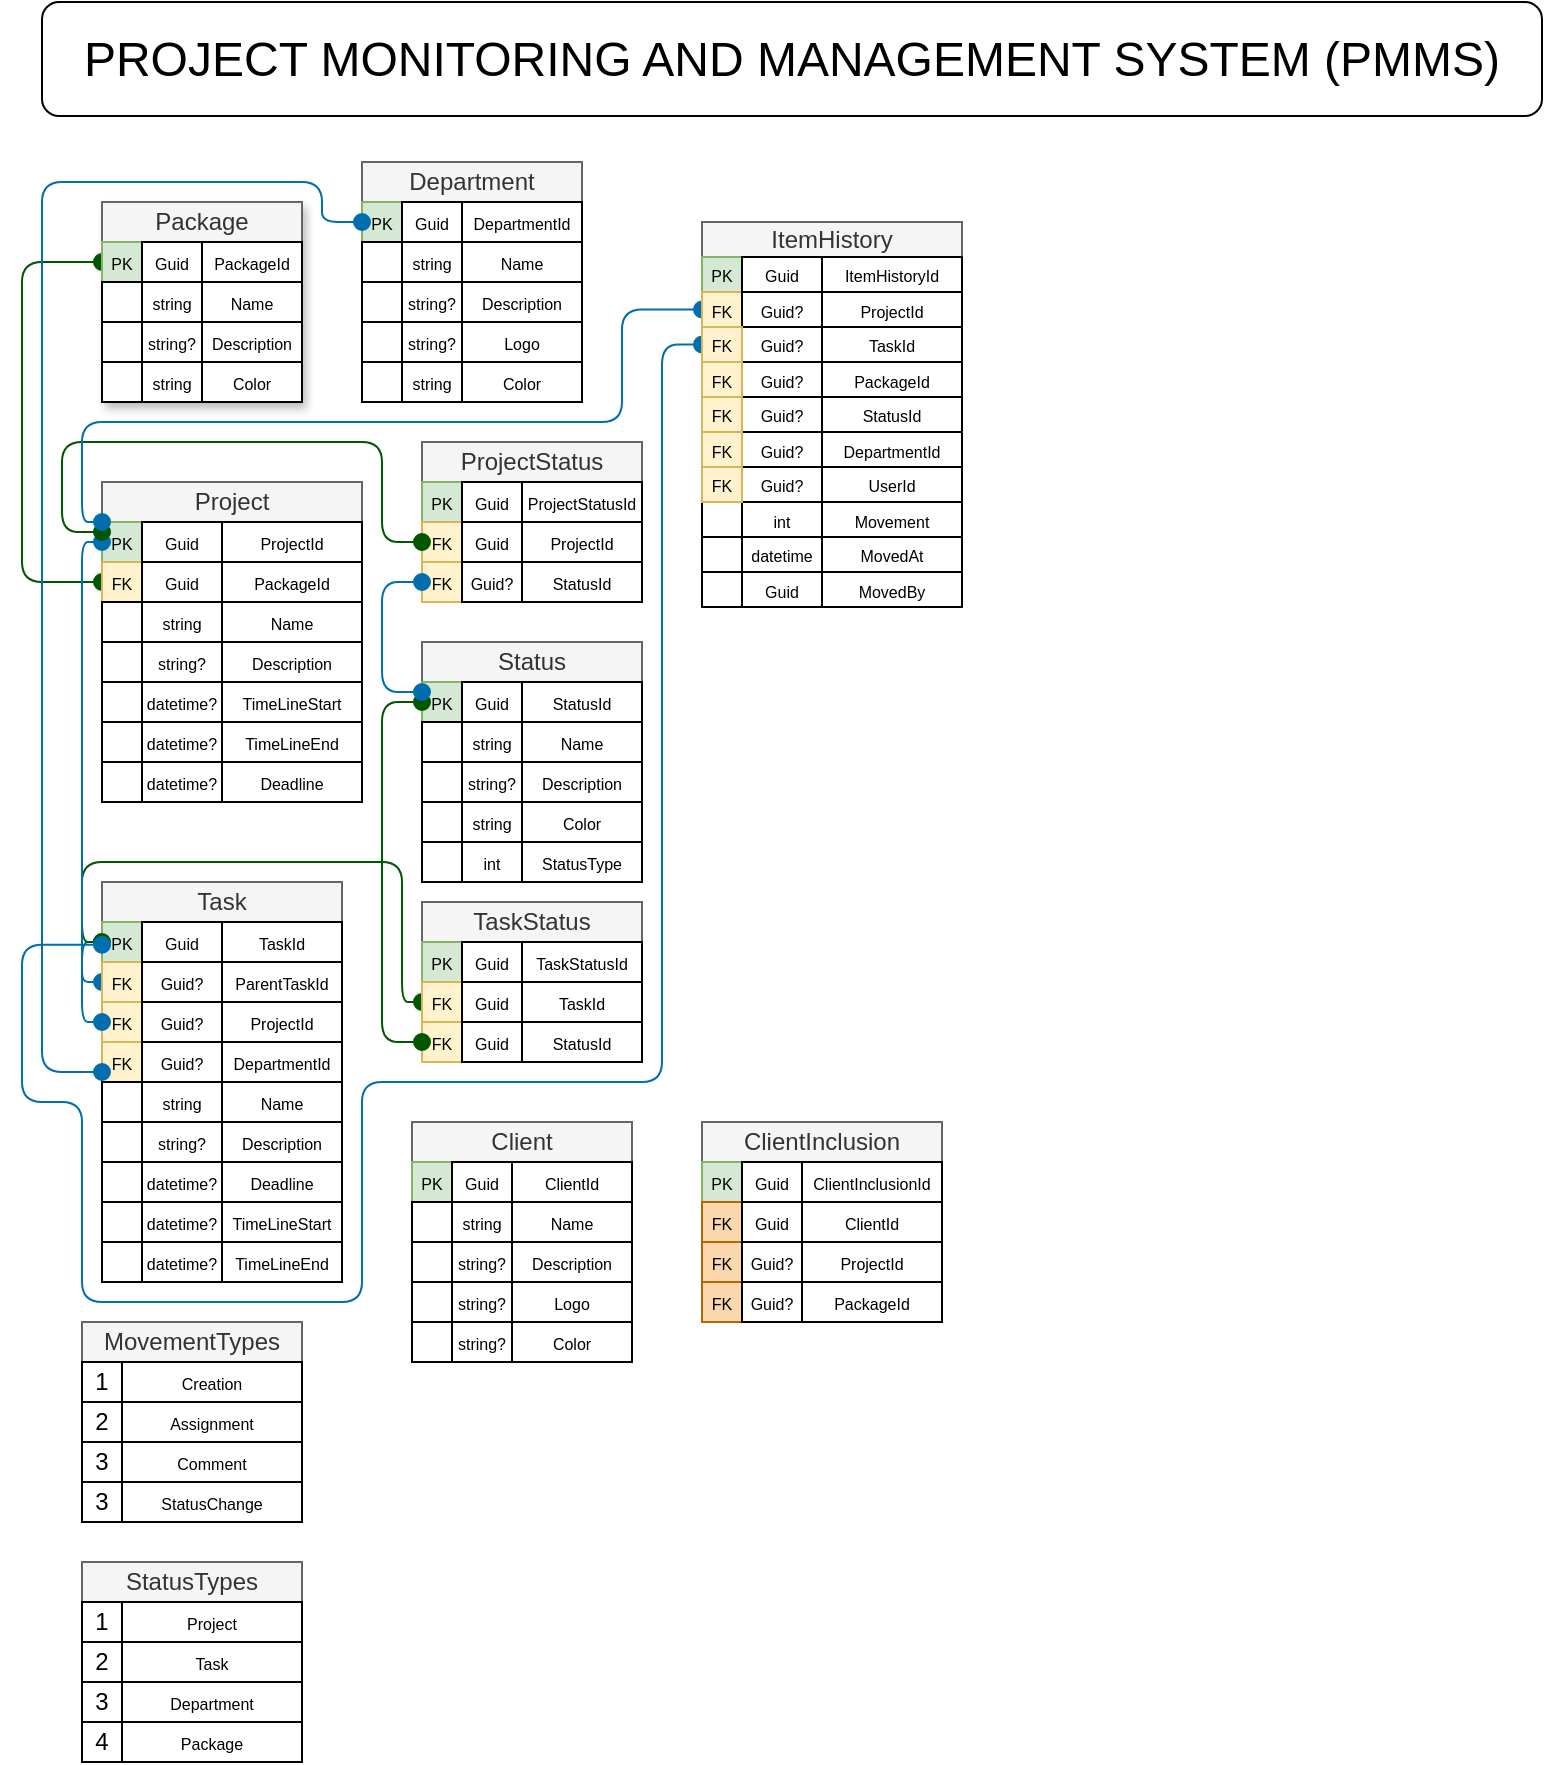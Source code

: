 <mxfile version="26.0.15">
  <diagram name="Page-1" id="BhMnXEd4iuYotzbo9Yvr">
    <mxGraphModel dx="1670" dy="766" grid="1" gridSize="10" guides="1" tooltips="1" connect="1" arrows="1" fold="1" page="1" pageScale="1" pageWidth="850" pageHeight="1100" math="0" shadow="0">
      <root>
        <mxCell id="0" />
        <mxCell id="1" parent="0" />
        <mxCell id="s1-EU_GbL1mds6aHtoGt-2" value="&lt;font style=&quot;font-size: 24px;&quot;&gt;PROJECT MONITORING AND MANAGEMENT SYSTEM (PMMS)&lt;/font&gt;" style="rounded=1;whiteSpace=wrap;html=1;" parent="1" vertex="1">
          <mxGeometry y="20" width="750" height="57" as="geometry" />
        </mxCell>
        <mxCell id="s1-EU_GbL1mds6aHtoGt-74" value="" style="group;shadow=1;fillColor=#008a00;fontColor=#ffffff;strokeColor=#005700;" parent="1" vertex="1" connectable="0">
          <mxGeometry x="30" y="120" width="100" height="100" as="geometry" />
        </mxCell>
        <mxCell id="s1-EU_GbL1mds6aHtoGt-20" value="Package" style="rounded=0;whiteSpace=wrap;html=1;fillColor=#f5f5f5;fontColor=#333333;strokeColor=#666666;" parent="s1-EU_GbL1mds6aHtoGt-74" vertex="1">
          <mxGeometry width="100" height="20" as="geometry" />
        </mxCell>
        <mxCell id="s1-EU_GbL1mds6aHtoGt-21" value="&lt;font style=&quot;font-size: 8px;&quot;&gt;PackageId&lt;/font&gt;" style="rounded=0;whiteSpace=wrap;html=1;" parent="s1-EU_GbL1mds6aHtoGt-74" vertex="1">
          <mxGeometry x="50" y="20" width="50" height="20" as="geometry" />
        </mxCell>
        <mxCell id="MEcoBkt6uBFR-9ehZYJB-12" style="edgeStyle=orthogonalEdgeStyle;rounded=1;orthogonalLoop=1;jettySize=auto;html=1;exitX=0;exitY=0.5;exitDx=0;exitDy=0;fontSize=12;startSize=8;endSize=8;curved=0;startArrow=oval;startFill=1;endArrow=oval;endFill=1;fillColor=#008a00;strokeColor=#005700;" parent="s1-EU_GbL1mds6aHtoGt-74" source="s1-EU_GbL1mds6aHtoGt-22" edge="1">
          <mxGeometry relative="1" as="geometry">
            <mxPoint y="190" as="targetPoint" />
            <Array as="points">
              <mxPoint x="-40" y="30" />
              <mxPoint x="-40" y="190" />
            </Array>
          </mxGeometry>
        </mxCell>
        <mxCell id="s1-EU_GbL1mds6aHtoGt-22" value="&lt;font style=&quot;font-size: 8px;&quot;&gt;PK&lt;/font&gt;" style="rounded=0;whiteSpace=wrap;html=1;fillColor=#d5e8d4;strokeColor=#82b366;" parent="s1-EU_GbL1mds6aHtoGt-74" vertex="1">
          <mxGeometry y="20" width="20" height="20" as="geometry" />
        </mxCell>
        <mxCell id="s1-EU_GbL1mds6aHtoGt-23" value="&lt;font style=&quot;font-size: 8px;&quot;&gt;Guid&lt;/font&gt;" style="rounded=0;whiteSpace=wrap;html=1;" parent="s1-EU_GbL1mds6aHtoGt-74" vertex="1">
          <mxGeometry x="20" y="20" width="30" height="20" as="geometry" />
        </mxCell>
        <mxCell id="s1-EU_GbL1mds6aHtoGt-24" value="&lt;font style=&quot;font-size: 8px;&quot;&gt;Name&lt;/font&gt;" style="rounded=0;whiteSpace=wrap;html=1;" parent="s1-EU_GbL1mds6aHtoGt-74" vertex="1">
          <mxGeometry x="50" y="40" width="50" height="20" as="geometry" />
        </mxCell>
        <mxCell id="s1-EU_GbL1mds6aHtoGt-25" value="" style="rounded=0;whiteSpace=wrap;html=1;" parent="s1-EU_GbL1mds6aHtoGt-74" vertex="1">
          <mxGeometry y="40" width="20" height="20" as="geometry" />
        </mxCell>
        <mxCell id="s1-EU_GbL1mds6aHtoGt-26" value="&lt;font style=&quot;font-size: 8px;&quot;&gt;string&lt;/font&gt;" style="rounded=0;whiteSpace=wrap;html=1;" parent="s1-EU_GbL1mds6aHtoGt-74" vertex="1">
          <mxGeometry x="20" y="40" width="30" height="20" as="geometry" />
        </mxCell>
        <mxCell id="s1-EU_GbL1mds6aHtoGt-27" value="&lt;font style=&quot;font-size: 8px;&quot;&gt;Description&lt;/font&gt;" style="rounded=0;whiteSpace=wrap;html=1;" parent="s1-EU_GbL1mds6aHtoGt-74" vertex="1">
          <mxGeometry x="50" y="60" width="50" height="20" as="geometry" />
        </mxCell>
        <mxCell id="s1-EU_GbL1mds6aHtoGt-28" value="" style="rounded=0;whiteSpace=wrap;html=1;" parent="s1-EU_GbL1mds6aHtoGt-74" vertex="1">
          <mxGeometry y="60" width="20" height="20" as="geometry" />
        </mxCell>
        <mxCell id="s1-EU_GbL1mds6aHtoGt-29" value="&lt;font style=&quot;font-size: 8px;&quot;&gt;string?&lt;/font&gt;" style="rounded=0;whiteSpace=wrap;html=1;" parent="s1-EU_GbL1mds6aHtoGt-74" vertex="1">
          <mxGeometry x="20" y="60" width="30" height="20" as="geometry" />
        </mxCell>
        <mxCell id="s1-EU_GbL1mds6aHtoGt-30" value="&lt;font style=&quot;font-size: 8px;&quot;&gt;Color&lt;/font&gt;" style="rounded=0;whiteSpace=wrap;html=1;" parent="s1-EU_GbL1mds6aHtoGt-74" vertex="1">
          <mxGeometry x="50" y="80" width="50" height="20" as="geometry" />
        </mxCell>
        <mxCell id="s1-EU_GbL1mds6aHtoGt-31" value="" style="rounded=0;whiteSpace=wrap;html=1;" parent="s1-EU_GbL1mds6aHtoGt-74" vertex="1">
          <mxGeometry y="80" width="20" height="20" as="geometry" />
        </mxCell>
        <mxCell id="s1-EU_GbL1mds6aHtoGt-32" value="&lt;font style=&quot;font-size: 8px;&quot;&gt;string&lt;/font&gt;" style="rounded=0;whiteSpace=wrap;html=1;" parent="s1-EU_GbL1mds6aHtoGt-74" vertex="1">
          <mxGeometry x="20" y="80" width="30" height="20" as="geometry" />
        </mxCell>
        <mxCell id="s1-EU_GbL1mds6aHtoGt-76" value="" style="group" parent="1" vertex="1" connectable="0">
          <mxGeometry x="30" y="260" width="130" height="160" as="geometry" />
        </mxCell>
        <mxCell id="s1-EU_GbL1mds6aHtoGt-64" value="&lt;font style=&quot;font-size: 8px;&quot;&gt;Deadline&lt;/font&gt;" style="rounded=0;whiteSpace=wrap;html=1;" parent="s1-EU_GbL1mds6aHtoGt-76" vertex="1">
          <mxGeometry x="60" y="140" width="70" height="20" as="geometry" />
        </mxCell>
        <mxCell id="s1-EU_GbL1mds6aHtoGt-65" value="" style="rounded=0;whiteSpace=wrap;html=1;" parent="s1-EU_GbL1mds6aHtoGt-76" vertex="1">
          <mxGeometry y="140" width="20" height="20" as="geometry" />
        </mxCell>
        <mxCell id="s1-EU_GbL1mds6aHtoGt-66" value="&lt;span style=&quot;font-size: 8px;&quot;&gt;datetime?&lt;/span&gt;" style="rounded=0;whiteSpace=wrap;html=1;" parent="s1-EU_GbL1mds6aHtoGt-76" vertex="1">
          <mxGeometry x="20" y="140" width="40" height="20" as="geometry" />
        </mxCell>
        <mxCell id="s1-EU_GbL1mds6aHtoGt-73" value="" style="group" parent="s1-EU_GbL1mds6aHtoGt-76" vertex="1" connectable="0">
          <mxGeometry width="130" height="140" as="geometry" />
        </mxCell>
        <mxCell id="s1-EU_GbL1mds6aHtoGt-45" value="Project" style="rounded=0;whiteSpace=wrap;html=1;fillColor=#f5f5f5;fontColor=#333333;strokeColor=#666666;" parent="s1-EU_GbL1mds6aHtoGt-73" vertex="1">
          <mxGeometry width="130" height="20" as="geometry" />
        </mxCell>
        <mxCell id="s1-EU_GbL1mds6aHtoGt-46" value="&lt;font style=&quot;font-size: 8px;&quot;&gt;ProjectId&lt;/font&gt;" style="rounded=0;whiteSpace=wrap;html=1;" parent="s1-EU_GbL1mds6aHtoGt-73" vertex="1">
          <mxGeometry x="60" y="20" width="70" height="20" as="geometry" />
        </mxCell>
        <mxCell id="s1-EU_GbL1mds6aHtoGt-47" value="&lt;font style=&quot;font-size: 8px;&quot;&gt;PK&lt;/font&gt;" style="rounded=0;whiteSpace=wrap;html=1;fillColor=#d5e8d4;strokeColor=#82b366;" parent="s1-EU_GbL1mds6aHtoGt-73" vertex="1">
          <mxGeometry y="20" width="20" height="20" as="geometry" />
        </mxCell>
        <mxCell id="s1-EU_GbL1mds6aHtoGt-48" value="&lt;font style=&quot;font-size: 8px;&quot;&gt;Guid&lt;/font&gt;" style="rounded=0;whiteSpace=wrap;html=1;" parent="s1-EU_GbL1mds6aHtoGt-73" vertex="1">
          <mxGeometry x="20" y="20" width="40" height="20" as="geometry" />
        </mxCell>
        <mxCell id="s1-EU_GbL1mds6aHtoGt-49" value="&lt;font style=&quot;font-size: 8px;&quot;&gt;PackageId&lt;/font&gt;" style="rounded=0;whiteSpace=wrap;html=1;" parent="s1-EU_GbL1mds6aHtoGt-73" vertex="1">
          <mxGeometry x="60" y="40" width="70" height="20" as="geometry" />
        </mxCell>
        <mxCell id="s1-EU_GbL1mds6aHtoGt-50" value="&lt;font style=&quot;font-size: 8px;&quot;&gt;FK&lt;/font&gt;" style="rounded=0;whiteSpace=wrap;html=1;fillColor=#fff2cc;strokeColor=#d6b656;" parent="s1-EU_GbL1mds6aHtoGt-73" vertex="1">
          <mxGeometry y="40" width="20" height="20" as="geometry" />
        </mxCell>
        <mxCell id="s1-EU_GbL1mds6aHtoGt-51" value="&lt;font style=&quot;font-size: 8px;&quot;&gt;Guid&lt;/font&gt;" style="rounded=0;whiteSpace=wrap;html=1;" parent="s1-EU_GbL1mds6aHtoGt-73" vertex="1">
          <mxGeometry x="20" y="40" width="40" height="20" as="geometry" />
        </mxCell>
        <mxCell id="s1-EU_GbL1mds6aHtoGt-52" value="&lt;font style=&quot;font-size: 8px;&quot;&gt;Name&lt;/font&gt;" style="rounded=0;whiteSpace=wrap;html=1;" parent="s1-EU_GbL1mds6aHtoGt-73" vertex="1">
          <mxGeometry x="60" y="60" width="70" height="20" as="geometry" />
        </mxCell>
        <mxCell id="s1-EU_GbL1mds6aHtoGt-53" value="" style="rounded=0;whiteSpace=wrap;html=1;" parent="s1-EU_GbL1mds6aHtoGt-73" vertex="1">
          <mxGeometry y="60" width="20" height="20" as="geometry" />
        </mxCell>
        <mxCell id="s1-EU_GbL1mds6aHtoGt-54" value="&lt;font style=&quot;font-size: 8px;&quot;&gt;string&lt;/font&gt;" style="rounded=0;whiteSpace=wrap;html=1;" parent="s1-EU_GbL1mds6aHtoGt-73" vertex="1">
          <mxGeometry x="20" y="60" width="40" height="20" as="geometry" />
        </mxCell>
        <mxCell id="s1-EU_GbL1mds6aHtoGt-55" value="&lt;font style=&quot;font-size: 8px;&quot;&gt;Description&lt;/font&gt;" style="rounded=0;whiteSpace=wrap;html=1;" parent="s1-EU_GbL1mds6aHtoGt-73" vertex="1">
          <mxGeometry x="60" y="80" width="70" height="20" as="geometry" />
        </mxCell>
        <mxCell id="s1-EU_GbL1mds6aHtoGt-56" value="" style="rounded=0;whiteSpace=wrap;html=1;" parent="s1-EU_GbL1mds6aHtoGt-73" vertex="1">
          <mxGeometry y="80" width="20" height="20" as="geometry" />
        </mxCell>
        <mxCell id="s1-EU_GbL1mds6aHtoGt-57" value="&lt;font style=&quot;font-size: 8px;&quot;&gt;string?&lt;/font&gt;" style="rounded=0;whiteSpace=wrap;html=1;" parent="s1-EU_GbL1mds6aHtoGt-73" vertex="1">
          <mxGeometry x="20" y="80" width="40" height="20" as="geometry" />
        </mxCell>
        <mxCell id="s1-EU_GbL1mds6aHtoGt-58" value="&lt;font style=&quot;font-size: 8px;&quot;&gt;TimeLineStart&lt;/font&gt;" style="rounded=0;whiteSpace=wrap;html=1;" parent="s1-EU_GbL1mds6aHtoGt-73" vertex="1">
          <mxGeometry x="60" y="100" width="70" height="20" as="geometry" />
        </mxCell>
        <mxCell id="s1-EU_GbL1mds6aHtoGt-59" value="" style="rounded=0;whiteSpace=wrap;html=1;" parent="s1-EU_GbL1mds6aHtoGt-73" vertex="1">
          <mxGeometry y="100" width="20" height="20" as="geometry" />
        </mxCell>
        <mxCell id="s1-EU_GbL1mds6aHtoGt-60" value="&lt;span style=&quot;font-size: 8px;&quot;&gt;datetime?&lt;/span&gt;" style="rounded=0;whiteSpace=wrap;html=1;" parent="s1-EU_GbL1mds6aHtoGt-73" vertex="1">
          <mxGeometry x="20" y="100" width="40" height="20" as="geometry" />
        </mxCell>
        <mxCell id="s1-EU_GbL1mds6aHtoGt-61" value="&lt;span style=&quot;font-size: 8px;&quot;&gt;TimeLineEnd&lt;/span&gt;" style="rounded=0;whiteSpace=wrap;html=1;" parent="s1-EU_GbL1mds6aHtoGt-73" vertex="1">
          <mxGeometry x="60" y="120" width="70" height="20" as="geometry" />
        </mxCell>
        <mxCell id="s1-EU_GbL1mds6aHtoGt-62" value="" style="rounded=0;whiteSpace=wrap;html=1;" parent="s1-EU_GbL1mds6aHtoGt-73" vertex="1">
          <mxGeometry y="120" width="20" height="20" as="geometry" />
        </mxCell>
        <mxCell id="s1-EU_GbL1mds6aHtoGt-63" value="&lt;span style=&quot;font-size: 8px;&quot;&gt;datetime?&lt;/span&gt;" style="rounded=0;whiteSpace=wrap;html=1;" parent="s1-EU_GbL1mds6aHtoGt-73" vertex="1">
          <mxGeometry x="20" y="120" width="40" height="20" as="geometry" />
        </mxCell>
        <mxCell id="s1-EU_GbL1mds6aHtoGt-77" value="" style="group" parent="1" vertex="1" connectable="0">
          <mxGeometry x="160" y="100" width="110" height="100" as="geometry" />
        </mxCell>
        <mxCell id="s1-EU_GbL1mds6aHtoGt-78" value="Department" style="rounded=0;whiteSpace=wrap;html=1;fillColor=#f5f5f5;fontColor=#333333;strokeColor=#666666;" parent="s1-EU_GbL1mds6aHtoGt-77" vertex="1">
          <mxGeometry width="110" height="20" as="geometry" />
        </mxCell>
        <mxCell id="s1-EU_GbL1mds6aHtoGt-79" value="&lt;font style=&quot;font-size: 8px;&quot;&gt;DepartmentId&lt;/font&gt;" style="rounded=0;whiteSpace=wrap;html=1;" parent="s1-EU_GbL1mds6aHtoGt-77" vertex="1">
          <mxGeometry x="50" y="20" width="60" height="20" as="geometry" />
        </mxCell>
        <mxCell id="s1-EU_GbL1mds6aHtoGt-80" value="&lt;font style=&quot;font-size: 8px;&quot;&gt;PK&lt;/font&gt;" style="rounded=0;whiteSpace=wrap;html=1;fillColor=#d5e8d4;strokeColor=#82b366;" parent="s1-EU_GbL1mds6aHtoGt-77" vertex="1">
          <mxGeometry y="20" width="20" height="20" as="geometry" />
        </mxCell>
        <mxCell id="s1-EU_GbL1mds6aHtoGt-81" value="&lt;span style=&quot;font-size: 8px;&quot;&gt;Guid&lt;/span&gt;" style="rounded=0;whiteSpace=wrap;html=1;" parent="s1-EU_GbL1mds6aHtoGt-77" vertex="1">
          <mxGeometry x="20" y="20" width="30" height="20" as="geometry" />
        </mxCell>
        <mxCell id="s1-EU_GbL1mds6aHtoGt-82" value="&lt;font style=&quot;font-size: 8px;&quot;&gt;Name&lt;/font&gt;" style="rounded=0;whiteSpace=wrap;html=1;" parent="s1-EU_GbL1mds6aHtoGt-77" vertex="1">
          <mxGeometry x="50" y="40" width="60" height="20" as="geometry" />
        </mxCell>
        <mxCell id="s1-EU_GbL1mds6aHtoGt-83" value="" style="rounded=0;whiteSpace=wrap;html=1;" parent="s1-EU_GbL1mds6aHtoGt-77" vertex="1">
          <mxGeometry y="40" width="20" height="20" as="geometry" />
        </mxCell>
        <mxCell id="s1-EU_GbL1mds6aHtoGt-84" value="&lt;font style=&quot;font-size: 8px;&quot;&gt;string&lt;/font&gt;" style="rounded=0;whiteSpace=wrap;html=1;" parent="s1-EU_GbL1mds6aHtoGt-77" vertex="1">
          <mxGeometry x="20" y="40" width="30" height="20" as="geometry" />
        </mxCell>
        <mxCell id="s1-EU_GbL1mds6aHtoGt-85" value="&lt;font style=&quot;font-size: 8px;&quot;&gt;Description&lt;/font&gt;" style="rounded=0;whiteSpace=wrap;html=1;" parent="s1-EU_GbL1mds6aHtoGt-77" vertex="1">
          <mxGeometry x="50" y="60" width="60" height="20" as="geometry" />
        </mxCell>
        <mxCell id="s1-EU_GbL1mds6aHtoGt-86" value="" style="rounded=0;whiteSpace=wrap;html=1;" parent="s1-EU_GbL1mds6aHtoGt-77" vertex="1">
          <mxGeometry y="60" width="20" height="20" as="geometry" />
        </mxCell>
        <mxCell id="s1-EU_GbL1mds6aHtoGt-87" value="&lt;font style=&quot;font-size: 8px;&quot;&gt;string?&lt;/font&gt;" style="rounded=0;whiteSpace=wrap;html=1;" parent="s1-EU_GbL1mds6aHtoGt-77" vertex="1">
          <mxGeometry x="20" y="60" width="30" height="20" as="geometry" />
        </mxCell>
        <mxCell id="s1-EU_GbL1mds6aHtoGt-88" value="&lt;font style=&quot;font-size: 8px;&quot;&gt;Logo&lt;/font&gt;" style="rounded=0;whiteSpace=wrap;html=1;" parent="s1-EU_GbL1mds6aHtoGt-77" vertex="1">
          <mxGeometry x="50" y="80" width="60" height="20" as="geometry" />
        </mxCell>
        <mxCell id="s1-EU_GbL1mds6aHtoGt-89" value="" style="rounded=0;whiteSpace=wrap;html=1;" parent="s1-EU_GbL1mds6aHtoGt-77" vertex="1">
          <mxGeometry y="80" width="20" height="20" as="geometry" />
        </mxCell>
        <mxCell id="s1-EU_GbL1mds6aHtoGt-90" value="&lt;font style=&quot;font-size: 8px;&quot;&gt;string?&lt;/font&gt;" style="rounded=0;whiteSpace=wrap;html=1;" parent="s1-EU_GbL1mds6aHtoGt-77" vertex="1">
          <mxGeometry x="20" y="80" width="30" height="20" as="geometry" />
        </mxCell>
        <mxCell id="s1-EU_GbL1mds6aHtoGt-91" value="" style="group" parent="1" vertex="1" connectable="0">
          <mxGeometry x="190" y="340" width="110" height="100" as="geometry" />
        </mxCell>
        <mxCell id="s1-EU_GbL1mds6aHtoGt-92" value="Status" style="rounded=0;whiteSpace=wrap;html=1;fillColor=#f5f5f5;fontColor=#333333;strokeColor=#666666;" parent="s1-EU_GbL1mds6aHtoGt-91" vertex="1">
          <mxGeometry width="110" height="20" as="geometry" />
        </mxCell>
        <mxCell id="s1-EU_GbL1mds6aHtoGt-93" value="&lt;font style=&quot;font-size: 8px;&quot;&gt;StatusId&lt;/font&gt;" style="rounded=0;whiteSpace=wrap;html=1;" parent="s1-EU_GbL1mds6aHtoGt-91" vertex="1">
          <mxGeometry x="50" y="20" width="60" height="20" as="geometry" />
        </mxCell>
        <mxCell id="s1-EU_GbL1mds6aHtoGt-94" value="&lt;font style=&quot;font-size: 8px;&quot;&gt;PK&lt;/font&gt;" style="rounded=0;whiteSpace=wrap;html=1;fillColor=#d5e8d4;strokeColor=#82b366;" parent="s1-EU_GbL1mds6aHtoGt-91" vertex="1">
          <mxGeometry y="20" width="20" height="20" as="geometry" />
        </mxCell>
        <mxCell id="s1-EU_GbL1mds6aHtoGt-95" value="&lt;span style=&quot;font-size: 8px;&quot;&gt;Guid&lt;/span&gt;" style="rounded=0;whiteSpace=wrap;html=1;" parent="s1-EU_GbL1mds6aHtoGt-91" vertex="1">
          <mxGeometry x="20" y="20" width="30" height="20" as="geometry" />
        </mxCell>
        <mxCell id="s1-EU_GbL1mds6aHtoGt-96" value="&lt;font style=&quot;font-size: 8px;&quot;&gt;Name&lt;/font&gt;" style="rounded=0;whiteSpace=wrap;html=1;" parent="s1-EU_GbL1mds6aHtoGt-91" vertex="1">
          <mxGeometry x="50" y="40" width="60" height="20" as="geometry" />
        </mxCell>
        <mxCell id="s1-EU_GbL1mds6aHtoGt-97" value="" style="rounded=0;whiteSpace=wrap;html=1;" parent="s1-EU_GbL1mds6aHtoGt-91" vertex="1">
          <mxGeometry y="40" width="20" height="20" as="geometry" />
        </mxCell>
        <mxCell id="s1-EU_GbL1mds6aHtoGt-98" value="&lt;font style=&quot;font-size: 8px;&quot;&gt;string&lt;/font&gt;" style="rounded=0;whiteSpace=wrap;html=1;" parent="s1-EU_GbL1mds6aHtoGt-91" vertex="1">
          <mxGeometry x="20" y="40" width="30" height="20" as="geometry" />
        </mxCell>
        <mxCell id="s1-EU_GbL1mds6aHtoGt-99" value="&lt;font style=&quot;font-size: 8px;&quot;&gt;Description&lt;/font&gt;" style="rounded=0;whiteSpace=wrap;html=1;" parent="s1-EU_GbL1mds6aHtoGt-91" vertex="1">
          <mxGeometry x="50" y="60" width="60" height="20" as="geometry" />
        </mxCell>
        <mxCell id="s1-EU_GbL1mds6aHtoGt-100" value="" style="rounded=0;whiteSpace=wrap;html=1;" parent="s1-EU_GbL1mds6aHtoGt-91" vertex="1">
          <mxGeometry y="60" width="20" height="20" as="geometry" />
        </mxCell>
        <mxCell id="s1-EU_GbL1mds6aHtoGt-101" value="&lt;font style=&quot;font-size: 8px;&quot;&gt;string?&lt;/font&gt;" style="rounded=0;whiteSpace=wrap;html=1;" parent="s1-EU_GbL1mds6aHtoGt-91" vertex="1">
          <mxGeometry x="20" y="60" width="30" height="20" as="geometry" />
        </mxCell>
        <mxCell id="s1-EU_GbL1mds6aHtoGt-102" value="&lt;font style=&quot;font-size: 8px;&quot;&gt;Color&lt;/font&gt;" style="rounded=0;whiteSpace=wrap;html=1;" parent="s1-EU_GbL1mds6aHtoGt-91" vertex="1">
          <mxGeometry x="50" y="80" width="60" height="20" as="geometry" />
        </mxCell>
        <mxCell id="s1-EU_GbL1mds6aHtoGt-103" value="" style="rounded=0;whiteSpace=wrap;html=1;" parent="s1-EU_GbL1mds6aHtoGt-91" vertex="1">
          <mxGeometry y="80" width="20" height="20" as="geometry" />
        </mxCell>
        <mxCell id="s1-EU_GbL1mds6aHtoGt-104" value="&lt;font style=&quot;font-size: 8px;&quot;&gt;string&lt;/font&gt;" style="rounded=0;whiteSpace=wrap;html=1;" parent="s1-EU_GbL1mds6aHtoGt-91" vertex="1">
          <mxGeometry x="20" y="80" width="30" height="20" as="geometry" />
        </mxCell>
        <mxCell id="s1-EU_GbL1mds6aHtoGt-119" value="" style="group;fillColor=#fff2cc;strokeColor=#d6b656;" parent="1" vertex="1" connectable="0">
          <mxGeometry x="190" y="240" width="110" height="80" as="geometry" />
        </mxCell>
        <mxCell id="s1-EU_GbL1mds6aHtoGt-106" value="ProjectStatus" style="rounded=0;whiteSpace=wrap;html=1;fillColor=#f5f5f5;fontColor=#333333;strokeColor=#666666;" parent="s1-EU_GbL1mds6aHtoGt-119" vertex="1">
          <mxGeometry width="110" height="20" as="geometry" />
        </mxCell>
        <mxCell id="s1-EU_GbL1mds6aHtoGt-107" value="&lt;font style=&quot;font-size: 8px;&quot;&gt;ProjectStatusId&lt;/font&gt;" style="rounded=0;whiteSpace=wrap;html=1;" parent="s1-EU_GbL1mds6aHtoGt-119" vertex="1">
          <mxGeometry x="50" y="20" width="60" height="20" as="geometry" />
        </mxCell>
        <mxCell id="s1-EU_GbL1mds6aHtoGt-108" value="&lt;font style=&quot;font-size: 8px;&quot;&gt;PK&lt;/font&gt;" style="rounded=0;whiteSpace=wrap;html=1;fillColor=#d5e8d4;strokeColor=#82b366;" parent="s1-EU_GbL1mds6aHtoGt-119" vertex="1">
          <mxGeometry y="20" width="20" height="20" as="geometry" />
        </mxCell>
        <mxCell id="s1-EU_GbL1mds6aHtoGt-109" value="&lt;span style=&quot;font-size: 8px;&quot;&gt;Guid&lt;/span&gt;" style="rounded=0;whiteSpace=wrap;html=1;" parent="s1-EU_GbL1mds6aHtoGt-119" vertex="1">
          <mxGeometry x="20" y="20" width="30" height="20" as="geometry" />
        </mxCell>
        <mxCell id="s1-EU_GbL1mds6aHtoGt-110" value="&lt;span style=&quot;font-size: 8px;&quot;&gt;ProjectId&lt;/span&gt;" style="rounded=0;whiteSpace=wrap;html=1;" parent="s1-EU_GbL1mds6aHtoGt-119" vertex="1">
          <mxGeometry x="50" y="40" width="60" height="20" as="geometry" />
        </mxCell>
        <mxCell id="s1-EU_GbL1mds6aHtoGt-111" value="&lt;span style=&quot;font-size: 8px;&quot;&gt;FK&lt;/span&gt;" style="rounded=0;whiteSpace=wrap;html=1;fillColor=#fff2cc;strokeColor=#d6b656;" parent="s1-EU_GbL1mds6aHtoGt-119" vertex="1">
          <mxGeometry y="40" width="20" height="20" as="geometry" />
        </mxCell>
        <mxCell id="s1-EU_GbL1mds6aHtoGt-112" value="&lt;span style=&quot;font-size: 8px;&quot;&gt;Guid&lt;/span&gt;" style="rounded=0;whiteSpace=wrap;html=1;" parent="s1-EU_GbL1mds6aHtoGt-119" vertex="1">
          <mxGeometry x="20" y="40" width="30" height="20" as="geometry" />
        </mxCell>
        <mxCell id="s1-EU_GbL1mds6aHtoGt-113" value="&lt;span style=&quot;font-size: 8px;&quot;&gt;StatusId&lt;/span&gt;" style="rounded=0;whiteSpace=wrap;html=1;" parent="s1-EU_GbL1mds6aHtoGt-119" vertex="1">
          <mxGeometry x="50" y="60" width="60" height="20" as="geometry" />
        </mxCell>
        <mxCell id="s1-EU_GbL1mds6aHtoGt-114" value="&lt;span style=&quot;font-size: 8px;&quot;&gt;FK&lt;/span&gt;" style="rounded=0;whiteSpace=wrap;html=1;fillColor=#fff2cc;strokeColor=#d6b656;" parent="s1-EU_GbL1mds6aHtoGt-119" vertex="1">
          <mxGeometry y="60" width="20" height="20" as="geometry" />
        </mxCell>
        <mxCell id="s1-EU_GbL1mds6aHtoGt-115" value="&lt;font style=&quot;font-size: 8px;&quot;&gt;Guid?&lt;/font&gt;" style="rounded=0;whiteSpace=wrap;html=1;" parent="s1-EU_GbL1mds6aHtoGt-119" vertex="1">
          <mxGeometry x="20" y="60" width="30" height="20" as="geometry" />
        </mxCell>
        <mxCell id="s1-EU_GbL1mds6aHtoGt-145" value="" style="group" parent="1" vertex="1" connectable="0">
          <mxGeometry x="30" y="460" width="120" height="160" as="geometry" />
        </mxCell>
        <mxCell id="s1-EU_GbL1mds6aHtoGt-122" value="" style="group;fillColor=#fff2cc;strokeColor=#d6b656;" parent="s1-EU_GbL1mds6aHtoGt-145" vertex="1" connectable="0">
          <mxGeometry width="120" height="100" as="geometry" />
        </mxCell>
        <mxCell id="s1-EU_GbL1mds6aHtoGt-123" value="Task" style="rounded=0;whiteSpace=wrap;html=1;fillColor=#f5f5f5;fontColor=#333333;strokeColor=#666666;" parent="s1-EU_GbL1mds6aHtoGt-122" vertex="1">
          <mxGeometry width="120" height="20" as="geometry" />
        </mxCell>
        <mxCell id="s1-EU_GbL1mds6aHtoGt-124" value="&lt;font style=&quot;font-size: 8px;&quot;&gt;TaskId&lt;/font&gt;" style="rounded=0;whiteSpace=wrap;html=1;" parent="s1-EU_GbL1mds6aHtoGt-122" vertex="1">
          <mxGeometry x="60" y="20" width="60" height="20" as="geometry" />
        </mxCell>
        <mxCell id="MEcoBkt6uBFR-9ehZYJB-14" style="edgeStyle=orthogonalEdgeStyle;shape=connector;curved=0;rounded=1;orthogonalLoop=1;jettySize=auto;html=1;exitX=0;exitY=0.5;exitDx=0;exitDy=0;entryX=0;entryY=0.5;entryDx=0;entryDy=0;strokeColor=#006EAF;align=center;verticalAlign=middle;fontFamily=Helvetica;fontSize=12;fontColor=default;labelBackgroundColor=default;startArrow=oval;startFill=1;startSize=8;endArrow=oval;endFill=1;endSize=8;fillColor=#1ba1e2;" parent="s1-EU_GbL1mds6aHtoGt-122" source="s1-EU_GbL1mds6aHtoGt-125" target="s1-EU_GbL1mds6aHtoGt-128" edge="1">
          <mxGeometry relative="1" as="geometry">
            <Array as="points">
              <mxPoint x="-10" y="30" />
              <mxPoint x="-10" y="50" />
            </Array>
          </mxGeometry>
        </mxCell>
        <mxCell id="s1-EU_GbL1mds6aHtoGt-125" value="&lt;font style=&quot;font-size: 8px;&quot;&gt;PK&lt;/font&gt;" style="rounded=0;whiteSpace=wrap;html=1;fillColor=#d5e8d4;strokeColor=#82b366;" parent="s1-EU_GbL1mds6aHtoGt-122" vertex="1">
          <mxGeometry y="20" width="20" height="20" as="geometry" />
        </mxCell>
        <mxCell id="s1-EU_GbL1mds6aHtoGt-126" value="&lt;font style=&quot;font-size: 8px;&quot;&gt;Guid&lt;/font&gt;" style="rounded=0;whiteSpace=wrap;html=1;" parent="s1-EU_GbL1mds6aHtoGt-122" vertex="1">
          <mxGeometry x="20" y="20" width="40" height="20" as="geometry" />
        </mxCell>
        <mxCell id="s1-EU_GbL1mds6aHtoGt-127" value="&lt;font style=&quot;font-size: 8px;&quot;&gt;ParentTaskId&lt;/font&gt;" style="rounded=0;whiteSpace=wrap;html=1;" parent="s1-EU_GbL1mds6aHtoGt-122" vertex="1">
          <mxGeometry x="60" y="40" width="60" height="20" as="geometry" />
        </mxCell>
        <mxCell id="s1-EU_GbL1mds6aHtoGt-128" value="&lt;span style=&quot;font-size: 8px;&quot;&gt;FK&lt;/span&gt;" style="rounded=0;whiteSpace=wrap;html=1;fillColor=#fff2cc;strokeColor=#d6b656;" parent="s1-EU_GbL1mds6aHtoGt-122" vertex="1">
          <mxGeometry y="40" width="20" height="20" as="geometry" />
        </mxCell>
        <mxCell id="s1-EU_GbL1mds6aHtoGt-129" value="&lt;font style=&quot;font-size: 8px;&quot;&gt;Guid?&lt;/font&gt;" style="rounded=0;whiteSpace=wrap;html=1;" parent="s1-EU_GbL1mds6aHtoGt-122" vertex="1">
          <mxGeometry x="20" y="40" width="40" height="20" as="geometry" />
        </mxCell>
        <mxCell id="s1-EU_GbL1mds6aHtoGt-130" value="&lt;font style=&quot;font-size: 8px;&quot;&gt;ProjectId&lt;/font&gt;" style="rounded=0;whiteSpace=wrap;html=1;" parent="s1-EU_GbL1mds6aHtoGt-122" vertex="1">
          <mxGeometry x="60" y="60" width="60" height="20" as="geometry" />
        </mxCell>
        <mxCell id="s1-EU_GbL1mds6aHtoGt-131" value="&lt;span style=&quot;font-size: 8px;&quot;&gt;FK&lt;/span&gt;" style="rounded=0;whiteSpace=wrap;html=1;fillColor=#fff2cc;strokeColor=#d6b656;" parent="s1-EU_GbL1mds6aHtoGt-122" vertex="1">
          <mxGeometry y="60" width="20" height="20" as="geometry" />
        </mxCell>
        <mxCell id="s1-EU_GbL1mds6aHtoGt-132" value="&lt;font style=&quot;font-size: 8px;&quot;&gt;Guid?&lt;/font&gt;" style="rounded=0;whiteSpace=wrap;html=1;" parent="s1-EU_GbL1mds6aHtoGt-122" vertex="1">
          <mxGeometry x="20" y="60" width="40" height="20" as="geometry" />
        </mxCell>
        <mxCell id="s1-EU_GbL1mds6aHtoGt-133" value="&lt;span style=&quot;font-size: 8px;&quot;&gt;DepartmentId&lt;/span&gt;" style="rounded=0;whiteSpace=wrap;html=1;" parent="s1-EU_GbL1mds6aHtoGt-122" vertex="1">
          <mxGeometry x="60" y="80" width="60" height="20" as="geometry" />
        </mxCell>
        <mxCell id="s1-EU_GbL1mds6aHtoGt-134" value="&lt;span style=&quot;font-size: 8px;&quot;&gt;FK&lt;/span&gt;" style="rounded=0;whiteSpace=wrap;html=1;fillColor=#fff2cc;strokeColor=#d6b656;" parent="s1-EU_GbL1mds6aHtoGt-122" vertex="1">
          <mxGeometry y="80" width="20" height="20" as="geometry" />
        </mxCell>
        <mxCell id="s1-EU_GbL1mds6aHtoGt-135" value="&lt;span style=&quot;font-size: 8px;&quot;&gt;Guid?&lt;/span&gt;" style="rounded=0;whiteSpace=wrap;html=1;" parent="s1-EU_GbL1mds6aHtoGt-122" vertex="1">
          <mxGeometry x="20" y="80" width="40" height="20" as="geometry" />
        </mxCell>
        <mxCell id="s1-EU_GbL1mds6aHtoGt-136" value="&lt;span style=&quot;font-size: 8px;&quot;&gt;Name&lt;/span&gt;" style="rounded=0;whiteSpace=wrap;html=1;" parent="s1-EU_GbL1mds6aHtoGt-145" vertex="1">
          <mxGeometry x="60" y="100" width="60" height="20" as="geometry" />
        </mxCell>
        <mxCell id="s1-EU_GbL1mds6aHtoGt-137" value="" style="rounded=0;whiteSpace=wrap;html=1;" parent="s1-EU_GbL1mds6aHtoGt-145" vertex="1">
          <mxGeometry y="100" width="20" height="20" as="geometry" />
        </mxCell>
        <mxCell id="s1-EU_GbL1mds6aHtoGt-138" value="&lt;span style=&quot;font-size: 8px;&quot;&gt;string&lt;/span&gt;" style="rounded=0;whiteSpace=wrap;html=1;" parent="s1-EU_GbL1mds6aHtoGt-145" vertex="1">
          <mxGeometry x="20" y="100" width="40" height="20" as="geometry" />
        </mxCell>
        <mxCell id="s1-EU_GbL1mds6aHtoGt-139" value="&lt;span style=&quot;font-size: 8px;&quot;&gt;Description&lt;/span&gt;" style="rounded=0;whiteSpace=wrap;html=1;" parent="s1-EU_GbL1mds6aHtoGt-145" vertex="1">
          <mxGeometry x="60" y="120" width="60" height="20" as="geometry" />
        </mxCell>
        <mxCell id="s1-EU_GbL1mds6aHtoGt-140" value="" style="rounded=0;whiteSpace=wrap;html=1;" parent="s1-EU_GbL1mds6aHtoGt-145" vertex="1">
          <mxGeometry y="120" width="20" height="20" as="geometry" />
        </mxCell>
        <mxCell id="s1-EU_GbL1mds6aHtoGt-141" value="&lt;span style=&quot;font-size: 8px;&quot;&gt;string?&lt;/span&gt;" style="rounded=0;whiteSpace=wrap;html=1;" parent="s1-EU_GbL1mds6aHtoGt-145" vertex="1">
          <mxGeometry x="20" y="120" width="40" height="20" as="geometry" />
        </mxCell>
        <mxCell id="s1-EU_GbL1mds6aHtoGt-142" value="&lt;span style=&quot;font-size: 8px;&quot;&gt;Deadline&lt;/span&gt;" style="rounded=0;whiteSpace=wrap;html=1;" parent="s1-EU_GbL1mds6aHtoGt-145" vertex="1">
          <mxGeometry x="60" y="140" width="60" height="20" as="geometry" />
        </mxCell>
        <mxCell id="s1-EU_GbL1mds6aHtoGt-143" value="" style="rounded=0;whiteSpace=wrap;html=1;" parent="s1-EU_GbL1mds6aHtoGt-145" vertex="1">
          <mxGeometry y="140" width="20" height="20" as="geometry" />
        </mxCell>
        <mxCell id="s1-EU_GbL1mds6aHtoGt-144" value="&lt;span style=&quot;font-size: 8px;&quot;&gt;datetime?&lt;/span&gt;" style="rounded=0;whiteSpace=wrap;html=1;" parent="s1-EU_GbL1mds6aHtoGt-145" vertex="1">
          <mxGeometry x="20" y="140" width="40" height="20" as="geometry" />
        </mxCell>
        <mxCell id="s1-EU_GbL1mds6aHtoGt-164" value="" style="group" parent="1" vertex="1" connectable="0">
          <mxGeometry x="190" y="470" width="110" height="80" as="geometry" />
        </mxCell>
        <mxCell id="s1-EU_GbL1mds6aHtoGt-151" value="TaskStatus" style="rounded=0;whiteSpace=wrap;html=1;fillColor=#f5f5f5;fontColor=#333333;strokeColor=#666666;" parent="s1-EU_GbL1mds6aHtoGt-164" vertex="1">
          <mxGeometry width="110" height="20" as="geometry" />
        </mxCell>
        <mxCell id="s1-EU_GbL1mds6aHtoGt-152" value="&lt;font style=&quot;font-size: 8px;&quot;&gt;TaskStatusId&lt;/font&gt;" style="rounded=0;whiteSpace=wrap;html=1;" parent="s1-EU_GbL1mds6aHtoGt-164" vertex="1">
          <mxGeometry x="50" y="20" width="60" height="20" as="geometry" />
        </mxCell>
        <mxCell id="s1-EU_GbL1mds6aHtoGt-153" value="&lt;font style=&quot;font-size: 8px;&quot;&gt;PK&lt;/font&gt;" style="rounded=0;whiteSpace=wrap;html=1;fillColor=#d5e8d4;strokeColor=#82b366;" parent="s1-EU_GbL1mds6aHtoGt-164" vertex="1">
          <mxGeometry y="20" width="20" height="20" as="geometry" />
        </mxCell>
        <mxCell id="s1-EU_GbL1mds6aHtoGt-154" value="&lt;font style=&quot;font-size: 8px;&quot;&gt;Guid&lt;/font&gt;" style="rounded=0;whiteSpace=wrap;html=1;" parent="s1-EU_GbL1mds6aHtoGt-164" vertex="1">
          <mxGeometry x="20" y="20" width="30" height="20" as="geometry" />
        </mxCell>
        <mxCell id="s1-EU_GbL1mds6aHtoGt-155" value="&lt;span style=&quot;font-size: 8px;&quot;&gt;TaskId&lt;/span&gt;" style="rounded=0;whiteSpace=wrap;html=1;" parent="s1-EU_GbL1mds6aHtoGt-164" vertex="1">
          <mxGeometry x="50" y="40" width="60" height="20" as="geometry" />
        </mxCell>
        <mxCell id="MEcoBkt6uBFR-9ehZYJB-18" style="edgeStyle=orthogonalEdgeStyle;shape=connector;curved=0;rounded=1;orthogonalLoop=1;jettySize=auto;html=1;exitX=0;exitY=0.5;exitDx=0;exitDy=0;strokeColor=#005700;align=center;verticalAlign=middle;fontFamily=Helvetica;fontSize=12;fontColor=default;labelBackgroundColor=default;startArrow=oval;startFill=1;startSize=8;endArrow=oval;endFill=1;endSize=8;fillColor=#008a00;" parent="s1-EU_GbL1mds6aHtoGt-164" source="s1-EU_GbL1mds6aHtoGt-156" edge="1">
          <mxGeometry relative="1" as="geometry">
            <mxPoint x="-160" y="20" as="targetPoint" />
            <Array as="points">
              <mxPoint x="-10" y="50" />
              <mxPoint x="-10" y="-20" />
              <mxPoint x="-170" y="-20" />
              <mxPoint x="-170" y="20" />
            </Array>
          </mxGeometry>
        </mxCell>
        <mxCell id="s1-EU_GbL1mds6aHtoGt-156" value="&lt;span style=&quot;font-size: 8px;&quot;&gt;FK&lt;/span&gt;" style="rounded=0;whiteSpace=wrap;html=1;fillColor=#fff2cc;strokeColor=#d6b656;" parent="s1-EU_GbL1mds6aHtoGt-164" vertex="1">
          <mxGeometry y="40" width="20" height="20" as="geometry" />
        </mxCell>
        <mxCell id="s1-EU_GbL1mds6aHtoGt-157" value="&lt;font style=&quot;font-size: 8px;&quot;&gt;Guid&lt;/font&gt;" style="rounded=0;whiteSpace=wrap;html=1;" parent="s1-EU_GbL1mds6aHtoGt-164" vertex="1">
          <mxGeometry x="20" y="40" width="30" height="20" as="geometry" />
        </mxCell>
        <mxCell id="s1-EU_GbL1mds6aHtoGt-158" value="&lt;span style=&quot;font-size: 8px;&quot;&gt;StatusId&lt;/span&gt;" style="rounded=0;whiteSpace=wrap;html=1;" parent="s1-EU_GbL1mds6aHtoGt-164" vertex="1">
          <mxGeometry x="50" y="60" width="60" height="20" as="geometry" />
        </mxCell>
        <mxCell id="s1-EU_GbL1mds6aHtoGt-159" value="&lt;span style=&quot;font-size: 8px;&quot;&gt;FK&lt;/span&gt;" style="rounded=0;whiteSpace=wrap;html=1;fillColor=#fff2cc;strokeColor=#d6b656;" parent="s1-EU_GbL1mds6aHtoGt-164" vertex="1">
          <mxGeometry y="60" width="20" height="20" as="geometry" />
        </mxCell>
        <mxCell id="s1-EU_GbL1mds6aHtoGt-160" value="&lt;span style=&quot;font-size: 8px;&quot;&gt;Guid&lt;/span&gt;" style="rounded=0;whiteSpace=wrap;html=1;" parent="s1-EU_GbL1mds6aHtoGt-164" vertex="1">
          <mxGeometry x="20" y="60" width="30" height="20" as="geometry" />
        </mxCell>
        <mxCell id="MEcoBkt6uBFR-9ehZYJB-11" style="edgeStyle=orthogonalEdgeStyle;rounded=1;orthogonalLoop=1;jettySize=auto;html=1;exitX=0;exitY=0.5;exitDx=0;exitDy=0;entryX=0;entryY=0.25;entryDx=0;entryDy=0;fontSize=12;startSize=8;endSize=8;strokeColor=none;endArrow=oval;endFill=1;startArrow=oval;startFill=1;curved=0;" parent="1" source="s1-EU_GbL1mds6aHtoGt-50" target="s1-EU_GbL1mds6aHtoGt-22" edge="1">
          <mxGeometry relative="1" as="geometry">
            <Array as="points">
              <mxPoint x="20" y="320" />
              <mxPoint x="20" y="145" />
            </Array>
          </mxGeometry>
        </mxCell>
        <mxCell id="MEcoBkt6uBFR-9ehZYJB-15" style="edgeStyle=orthogonalEdgeStyle;shape=connector;curved=0;rounded=1;orthogonalLoop=1;jettySize=auto;html=1;entryX=0;entryY=0.5;entryDx=0;entryDy=0;strokeColor=#006EAF;align=center;verticalAlign=middle;fontFamily=Helvetica;fontSize=12;fontColor=default;labelBackgroundColor=default;startArrow=oval;startFill=1;startSize=8;endArrow=oval;endFill=1;endSize=8;fillColor=#1ba1e2;" parent="1" source="s1-EU_GbL1mds6aHtoGt-131" target="s1-EU_GbL1mds6aHtoGt-47" edge="1">
          <mxGeometry relative="1" as="geometry">
            <Array as="points">
              <mxPoint x="20" y="530" />
              <mxPoint x="20" y="290" />
            </Array>
          </mxGeometry>
        </mxCell>
        <mxCell id="MEcoBkt6uBFR-9ehZYJB-16" style="edgeStyle=orthogonalEdgeStyle;shape=connector;curved=0;rounded=1;orthogonalLoop=1;jettySize=auto;html=1;exitX=0;exitY=0.75;exitDx=0;exitDy=0;entryX=0;entryY=0.5;entryDx=0;entryDy=0;strokeColor=#006EAF;align=center;verticalAlign=middle;fontFamily=Helvetica;fontSize=12;fontColor=default;labelBackgroundColor=default;startArrow=oval;startFill=1;startSize=8;endArrow=oval;endFill=1;endSize=8;fillColor=#1ba1e2;" parent="1" source="s1-EU_GbL1mds6aHtoGt-134" target="s1-EU_GbL1mds6aHtoGt-80" edge="1">
          <mxGeometry relative="1" as="geometry">
            <Array as="points">
              <mxPoint y="555" />
              <mxPoint y="110" />
              <mxPoint x="140" y="110" />
              <mxPoint x="140" y="130" />
              <mxPoint x="160" y="130" />
            </Array>
          </mxGeometry>
        </mxCell>
        <mxCell id="MEcoBkt6uBFR-9ehZYJB-17" style="edgeStyle=orthogonalEdgeStyle;shape=connector;curved=0;rounded=1;orthogonalLoop=1;jettySize=auto;html=1;exitX=0;exitY=0.5;exitDx=0;exitDy=0;entryX=0;entryY=0.5;entryDx=0;entryDy=0;strokeColor=#005700;align=center;verticalAlign=middle;fontFamily=Helvetica;fontSize=12;fontColor=default;labelBackgroundColor=default;startArrow=oval;startFill=1;startSize=8;endArrow=oval;endFill=1;endSize=8;fillColor=#008a00;" parent="1" source="s1-EU_GbL1mds6aHtoGt-159" target="s1-EU_GbL1mds6aHtoGt-94" edge="1">
          <mxGeometry relative="1" as="geometry" />
        </mxCell>
        <mxCell id="MEcoBkt6uBFR-9ehZYJB-19" style="edgeStyle=orthogonalEdgeStyle;shape=connector;curved=0;rounded=1;orthogonalLoop=1;jettySize=auto;html=1;exitX=0;exitY=0.25;exitDx=0;exitDy=0;entryX=0;entryY=0.5;entryDx=0;entryDy=0;strokeColor=#006EAF;align=center;verticalAlign=middle;fontFamily=Helvetica;fontSize=12;fontColor=default;labelBackgroundColor=default;startArrow=oval;startFill=1;startSize=8;endArrow=oval;endFill=1;endSize=8;fillColor=#1ba1e2;" parent="1" source="s1-EU_GbL1mds6aHtoGt-94" target="s1-EU_GbL1mds6aHtoGt-114" edge="1">
          <mxGeometry relative="1" as="geometry" />
        </mxCell>
        <mxCell id="MEcoBkt6uBFR-9ehZYJB-20" style="edgeStyle=orthogonalEdgeStyle;shape=connector;curved=0;rounded=1;orthogonalLoop=1;jettySize=auto;html=1;exitX=0;exitY=0.5;exitDx=0;exitDy=0;entryX=0;entryY=0.25;entryDx=0;entryDy=0;strokeColor=#005700;align=center;verticalAlign=middle;fontFamily=Helvetica;fontSize=12;fontColor=default;labelBackgroundColor=default;startArrow=oval;startFill=1;startSize=8;endArrow=oval;endFill=1;endSize=8;fillColor=#008a00;" parent="1" source="s1-EU_GbL1mds6aHtoGt-111" target="s1-EU_GbL1mds6aHtoGt-47" edge="1">
          <mxGeometry relative="1" as="geometry">
            <Array as="points">
              <mxPoint x="170" y="290" />
              <mxPoint x="170" y="240" />
              <mxPoint x="10" y="240" />
              <mxPoint x="10" y="285" />
            </Array>
          </mxGeometry>
        </mxCell>
        <mxCell id="MEcoBkt6uBFR-9ehZYJB-48" style="edgeStyle=orthogonalEdgeStyle;shape=connector;curved=0;rounded=1;orthogonalLoop=1;jettySize=auto;html=1;exitX=0;exitY=0.5;exitDx=0;exitDy=0;entryX=0;entryY=0;entryDx=0;entryDy=0;strokeColor=#006EAF;align=center;verticalAlign=middle;fontFamily=Helvetica;fontSize=12;fontColor=default;labelBackgroundColor=default;startArrow=oval;startFill=1;startSize=8;endArrow=oval;endFill=1;endSize=8;fillColor=#1ba1e2;" parent="1" source="MEcoBkt6uBFR-9ehZYJB-31" target="s1-EU_GbL1mds6aHtoGt-47" edge="1">
          <mxGeometry relative="1" as="geometry">
            <Array as="points">
              <mxPoint x="290" y="174" />
              <mxPoint x="290" y="230" />
              <mxPoint x="20" y="230" />
              <mxPoint x="20" y="280" />
            </Array>
          </mxGeometry>
        </mxCell>
        <mxCell id="iNotNERDtQxTcPmXtUN7-11" value="" style="group" vertex="1" connectable="0" parent="1">
          <mxGeometry x="330" y="130" width="130" height="157.5" as="geometry" />
        </mxCell>
        <mxCell id="MEcoBkt6uBFR-9ehZYJB-25" value="" style="group" parent="iNotNERDtQxTcPmXtUN7-11" vertex="1" connectable="0">
          <mxGeometry width="130" height="122.5" as="geometry" />
        </mxCell>
        <mxCell id="MEcoBkt6uBFR-9ehZYJB-26" value="ItemHistory" style="rounded=0;whiteSpace=wrap;html=1;fillColor=#f5f5f5;fontColor=#333333;strokeColor=#666666;" parent="MEcoBkt6uBFR-9ehZYJB-25" vertex="1">
          <mxGeometry width="130" height="17.5" as="geometry" />
        </mxCell>
        <mxCell id="MEcoBkt6uBFR-9ehZYJB-27" value="&lt;font style=&quot;font-size: 8px;&quot;&gt;ItemHistoryId&lt;/font&gt;" style="rounded=0;whiteSpace=wrap;html=1;" parent="MEcoBkt6uBFR-9ehZYJB-25" vertex="1">
          <mxGeometry x="60" y="17.5" width="70" height="17.5" as="geometry" />
        </mxCell>
        <mxCell id="MEcoBkt6uBFR-9ehZYJB-28" value="&lt;font style=&quot;font-size: 8px;&quot;&gt;PK&lt;/font&gt;" style="rounded=0;whiteSpace=wrap;html=1;fillColor=#d5e8d4;strokeColor=#82b366;" parent="MEcoBkt6uBFR-9ehZYJB-25" vertex="1">
          <mxGeometry y="17.5" width="20" height="17.5" as="geometry" />
        </mxCell>
        <mxCell id="MEcoBkt6uBFR-9ehZYJB-29" value="&lt;span style=&quot;font-size: 8px;&quot;&gt;Guid&lt;/span&gt;" style="rounded=0;whiteSpace=wrap;html=1;" parent="MEcoBkt6uBFR-9ehZYJB-25" vertex="1">
          <mxGeometry x="20" y="17.5" width="40" height="17.5" as="geometry" />
        </mxCell>
        <mxCell id="MEcoBkt6uBFR-9ehZYJB-30" value="&lt;font style=&quot;font-size: 8px;&quot;&gt;ProjectId&lt;/font&gt;" style="rounded=0;whiteSpace=wrap;html=1;" parent="MEcoBkt6uBFR-9ehZYJB-25" vertex="1">
          <mxGeometry x="60" y="35" width="70" height="17.5" as="geometry" />
        </mxCell>
        <mxCell id="MEcoBkt6uBFR-9ehZYJB-31" value="&lt;font style=&quot;font-size: 8px;&quot;&gt;FK&lt;/font&gt;" style="rounded=0;whiteSpace=wrap;html=1;fillColor=#fff2cc;strokeColor=#d6b656;" parent="MEcoBkt6uBFR-9ehZYJB-25" vertex="1">
          <mxGeometry y="35" width="20" height="17.5" as="geometry" />
        </mxCell>
        <mxCell id="MEcoBkt6uBFR-9ehZYJB-32" value="&lt;span style=&quot;font-size: 8px;&quot;&gt;Guid?&lt;/span&gt;" style="rounded=0;whiteSpace=wrap;html=1;" parent="MEcoBkt6uBFR-9ehZYJB-25" vertex="1">
          <mxGeometry x="20" y="35" width="40" height="17.5" as="geometry" />
        </mxCell>
        <mxCell id="MEcoBkt6uBFR-9ehZYJB-33" value="&lt;span style=&quot;font-size: 8px;&quot;&gt;TaskId&lt;/span&gt;" style="rounded=0;whiteSpace=wrap;html=1;" parent="MEcoBkt6uBFR-9ehZYJB-25" vertex="1">
          <mxGeometry x="60" y="52.5" width="70" height="17.5" as="geometry" />
        </mxCell>
        <mxCell id="MEcoBkt6uBFR-9ehZYJB-34" value="" style="rounded=0;whiteSpace=wrap;html=1;" parent="MEcoBkt6uBFR-9ehZYJB-25" vertex="1">
          <mxGeometry y="52.5" width="20" height="17.5" as="geometry" />
        </mxCell>
        <mxCell id="MEcoBkt6uBFR-9ehZYJB-35" value="&lt;span style=&quot;font-size: 8px;&quot;&gt;Guid?&lt;/span&gt;" style="rounded=0;whiteSpace=wrap;html=1;" parent="MEcoBkt6uBFR-9ehZYJB-25" vertex="1">
          <mxGeometry x="20" y="52.5" width="40" height="17.5" as="geometry" />
        </mxCell>
        <mxCell id="MEcoBkt6uBFR-9ehZYJB-36" value="&lt;font style=&quot;font-size: 8px;&quot;&gt;PackageId&lt;/font&gt;" style="rounded=0;whiteSpace=wrap;html=1;" parent="MEcoBkt6uBFR-9ehZYJB-25" vertex="1">
          <mxGeometry x="60" y="70" width="70" height="17.5" as="geometry" />
        </mxCell>
        <mxCell id="MEcoBkt6uBFR-9ehZYJB-37" value="" style="rounded=0;whiteSpace=wrap;html=1;" parent="MEcoBkt6uBFR-9ehZYJB-25" vertex="1">
          <mxGeometry y="70" width="20" height="17.5" as="geometry" />
        </mxCell>
        <mxCell id="MEcoBkt6uBFR-9ehZYJB-38" value="&lt;font style=&quot;font-size: 8px;&quot;&gt;Guid?&lt;/font&gt;" style="rounded=0;whiteSpace=wrap;html=1;" parent="MEcoBkt6uBFR-9ehZYJB-25" vertex="1">
          <mxGeometry x="20" y="70" width="40" height="17.5" as="geometry" />
        </mxCell>
        <mxCell id="MEcoBkt6uBFR-9ehZYJB-39" value="&lt;span style=&quot;font-size: 8px;&quot;&gt;StatusId&lt;/span&gt;" style="rounded=0;whiteSpace=wrap;html=1;" parent="MEcoBkt6uBFR-9ehZYJB-25" vertex="1">
          <mxGeometry x="60" y="87.5" width="70" height="17.5" as="geometry" />
        </mxCell>
        <mxCell id="MEcoBkt6uBFR-9ehZYJB-40" value="&lt;span style=&quot;color: rgba(0, 0, 0, 0); font-family: monospace; font-size: 0px; text-align: start; text-wrap-mode: nowrap;&quot;&gt;%3CmxGraphModel%3E%3Croot%3E%3CmxCell%20id%3D%220%22%2F%3E%3CmxCell%20id%3D%221%22%20parent%3D%220%22%2F%3E%3CmxCell%20id%3D%222%22%20value%3D%22%26lt%3Bfont%20style%3D%26quot%3Bfont-size%3A%208px%3B%26quot%3B%26gt%3BFK%26lt%3B%2Ffont%26gt%3B%22%20style%3D%22rounded%3D0%3BwhiteSpace%3Dwrap%3Bhtml%3D1%3BfillColor%3D%23fff2cc%3BstrokeColor%3D%23d6b656%3B%22%20vertex%3D%221%22%20parent%3D%221%22%3E%3CmxGeometry%20x%3D%22330%22%20y%3D%22200%22%20width%3D%2220%22%20height%3D%2217.5%22%20as%3D%22geometry%22%2F%3E%3C%2FmxCell%3E%3C%2Froot%3E%3C%2FmxGraphModel%3E&lt;/span&gt;" style="rounded=0;whiteSpace=wrap;html=1;" parent="MEcoBkt6uBFR-9ehZYJB-25" vertex="1">
          <mxGeometry y="87.5" width="20" height="17.5" as="geometry" />
        </mxCell>
        <mxCell id="MEcoBkt6uBFR-9ehZYJB-41" value="&lt;span style=&quot;font-size: 8px;&quot;&gt;Guid?&lt;/span&gt;" style="rounded=0;whiteSpace=wrap;html=1;" parent="MEcoBkt6uBFR-9ehZYJB-25" vertex="1">
          <mxGeometry x="20" y="87.5" width="40" height="17.5" as="geometry" />
        </mxCell>
        <mxCell id="MEcoBkt6uBFR-9ehZYJB-42" value="&lt;span style=&quot;font-size: 8px;&quot;&gt;DepartmentId&lt;/span&gt;" style="rounded=0;whiteSpace=wrap;html=1;" parent="MEcoBkt6uBFR-9ehZYJB-25" vertex="1">
          <mxGeometry x="60" y="105" width="70" height="17.5" as="geometry" />
        </mxCell>
        <mxCell id="MEcoBkt6uBFR-9ehZYJB-43" value="" style="rounded=0;whiteSpace=wrap;html=1;" parent="MEcoBkt6uBFR-9ehZYJB-25" vertex="1">
          <mxGeometry y="105" width="20" height="17.5" as="geometry" />
        </mxCell>
        <mxCell id="MEcoBkt6uBFR-9ehZYJB-44" value="&lt;span style=&quot;font-size: 8px;&quot;&gt;Guid?&lt;/span&gt;" style="rounded=0;whiteSpace=wrap;html=1;" parent="MEcoBkt6uBFR-9ehZYJB-25" vertex="1">
          <mxGeometry x="20" y="105" width="40" height="17.5" as="geometry" />
        </mxCell>
        <mxCell id="MEcoBkt6uBFR-9ehZYJB-49" style="edgeStyle=orthogonalEdgeStyle;shape=connector;curved=0;rounded=1;orthogonalLoop=1;jettySize=auto;html=1;exitX=0;exitY=0.5;exitDx=0;exitDy=0;strokeColor=#006EAF;align=center;verticalAlign=middle;fontFamily=Helvetica;fontSize=12;fontColor=default;labelBackgroundColor=default;startArrow=oval;startFill=1;startSize=8;endArrow=oval;endFill=1;endSize=8;fillColor=#1ba1e2;" parent="MEcoBkt6uBFR-9ehZYJB-25" source="MEcoBkt6uBFR-9ehZYJB-45" edge="1">
          <mxGeometry relative="1" as="geometry">
            <mxPoint x="-300" y="361.379" as="targetPoint" />
            <Array as="points">
              <mxPoint x="-20" y="61" />
              <mxPoint x="-20" y="430" />
              <mxPoint x="-170" y="430" />
              <mxPoint x="-170" y="540" />
              <mxPoint x="-310" y="540" />
              <mxPoint x="-310" y="440" />
              <mxPoint x="-340" y="440" />
              <mxPoint x="-340" y="361" />
            </Array>
          </mxGeometry>
        </mxCell>
        <mxCell id="MEcoBkt6uBFR-9ehZYJB-45" value="&lt;font style=&quot;font-size: 8px;&quot;&gt;FK&lt;/font&gt;" style="rounded=0;whiteSpace=wrap;html=1;fillColor=#fff2cc;strokeColor=#d6b656;" parent="MEcoBkt6uBFR-9ehZYJB-25" vertex="1">
          <mxGeometry y="52.5" width="20" height="17.5" as="geometry" />
        </mxCell>
        <mxCell id="iNotNERDtQxTcPmXtUN7-9" value="&lt;font style=&quot;font-size: 8px;&quot;&gt;FK&lt;/font&gt;" style="rounded=0;whiteSpace=wrap;html=1;fillColor=#fff2cc;strokeColor=#d6b656;" vertex="1" parent="MEcoBkt6uBFR-9ehZYJB-25">
          <mxGeometry y="70" width="20" height="17.5" as="geometry" />
        </mxCell>
        <mxCell id="iNotNERDtQxTcPmXtUN7-27" value="&lt;font style=&quot;font-size: 8px;&quot;&gt;FK&lt;/font&gt;" style="rounded=0;whiteSpace=wrap;html=1;fillColor=#fff2cc;strokeColor=#d6b656;" vertex="1" parent="MEcoBkt6uBFR-9ehZYJB-25">
          <mxGeometry y="87.5" width="20" height="17.5" as="geometry" />
        </mxCell>
        <mxCell id="iNotNERDtQxTcPmXtUN7-35" value="&lt;font style=&quot;font-size: 8px;&quot;&gt;FK&lt;/font&gt;" style="rounded=0;whiteSpace=wrap;html=1;fillColor=#fff2cc;strokeColor=#d6b656;" vertex="1" parent="MEcoBkt6uBFR-9ehZYJB-25">
          <mxGeometry y="105" width="20" height="17.5" as="geometry" />
        </mxCell>
        <mxCell id="iNotNERDtQxTcPmXtUN7-3" value="&lt;span style=&quot;font-size: 8px;&quot;&gt;UserId&lt;/span&gt;" style="rounded=0;whiteSpace=wrap;html=1;" vertex="1" parent="iNotNERDtQxTcPmXtUN7-11">
          <mxGeometry x="60" y="122.5" width="70" height="17.5" as="geometry" />
        </mxCell>
        <mxCell id="iNotNERDtQxTcPmXtUN7-4" value="" style="rounded=0;whiteSpace=wrap;html=1;" vertex="1" parent="iNotNERDtQxTcPmXtUN7-11">
          <mxGeometry y="122.5" width="20" height="17.5" as="geometry" />
        </mxCell>
        <mxCell id="iNotNERDtQxTcPmXtUN7-5" value="&lt;span style=&quot;font-size: 8px;&quot;&gt;Guid?&lt;/span&gt;" style="rounded=0;whiteSpace=wrap;html=1;" vertex="1" parent="iNotNERDtQxTcPmXtUN7-11">
          <mxGeometry x="20" y="122.5" width="40" height="17.5" as="geometry" />
        </mxCell>
        <mxCell id="iNotNERDtQxTcPmXtUN7-6" value="&lt;span style=&quot;font-size: 8px;&quot;&gt;Movement&lt;/span&gt;" style="rounded=0;whiteSpace=wrap;html=1;" vertex="1" parent="iNotNERDtQxTcPmXtUN7-11">
          <mxGeometry x="60" y="140" width="70" height="17.5" as="geometry" />
        </mxCell>
        <mxCell id="iNotNERDtQxTcPmXtUN7-7" value="" style="rounded=0;whiteSpace=wrap;html=1;" vertex="1" parent="iNotNERDtQxTcPmXtUN7-11">
          <mxGeometry y="140" width="20" height="17.5" as="geometry" />
        </mxCell>
        <mxCell id="iNotNERDtQxTcPmXtUN7-8" value="" style="rounded=0;whiteSpace=wrap;html=1;" vertex="1" parent="iNotNERDtQxTcPmXtUN7-11">
          <mxGeometry x="20" y="140" width="40" height="17.5" as="geometry" />
        </mxCell>
        <mxCell id="iNotNERDtQxTcPmXtUN7-34" value="&lt;span style=&quot;font-size: 8px;&quot;&gt;int&lt;/span&gt;" style="rounded=0;whiteSpace=wrap;html=1;" vertex="1" parent="iNotNERDtQxTcPmXtUN7-11">
          <mxGeometry x="20" y="140" width="40" height="17.5" as="geometry" />
        </mxCell>
        <mxCell id="iNotNERDtQxTcPmXtUN7-36" value="&lt;font style=&quot;font-size: 8px;&quot;&gt;FK&lt;/font&gt;" style="rounded=0;whiteSpace=wrap;html=1;fillColor=#fff2cc;strokeColor=#d6b656;" vertex="1" parent="iNotNERDtQxTcPmXtUN7-11">
          <mxGeometry y="122.5" width="20" height="17.5" as="geometry" />
        </mxCell>
        <mxCell id="iNotNERDtQxTcPmXtUN7-28" value="&lt;span style=&quot;font-size: 8px;&quot;&gt;MovedAt&lt;/span&gt;" style="rounded=0;whiteSpace=wrap;html=1;" vertex="1" parent="1">
          <mxGeometry x="390" y="287.5" width="70" height="17.5" as="geometry" />
        </mxCell>
        <mxCell id="iNotNERDtQxTcPmXtUN7-29" value="" style="rounded=0;whiteSpace=wrap;html=1;" vertex="1" parent="1">
          <mxGeometry x="330" y="287.5" width="20" height="17.5" as="geometry" />
        </mxCell>
        <mxCell id="iNotNERDtQxTcPmXtUN7-30" value="&lt;span style=&quot;font-size: 8px;&quot;&gt;datetime&lt;/span&gt;" style="rounded=0;whiteSpace=wrap;html=1;" vertex="1" parent="1">
          <mxGeometry x="350" y="287.5" width="40" height="17.5" as="geometry" />
        </mxCell>
        <mxCell id="iNotNERDtQxTcPmXtUN7-31" value="&lt;span style=&quot;font-size: 8px;&quot;&gt;MovedBy&lt;/span&gt;" style="rounded=0;whiteSpace=wrap;html=1;" vertex="1" parent="1">
          <mxGeometry x="390" y="305" width="70" height="17.5" as="geometry" />
        </mxCell>
        <mxCell id="iNotNERDtQxTcPmXtUN7-32" value="" style="rounded=0;whiteSpace=wrap;html=1;" vertex="1" parent="1">
          <mxGeometry x="330" y="305" width="20" height="17.5" as="geometry" />
        </mxCell>
        <mxCell id="iNotNERDtQxTcPmXtUN7-33" value="&lt;span style=&quot;font-size: 8px;&quot;&gt;Guid&lt;/span&gt;" style="rounded=0;whiteSpace=wrap;html=1;" vertex="1" parent="1">
          <mxGeometry x="350" y="305" width="40" height="17.5" as="geometry" />
        </mxCell>
        <mxCell id="iNotNERDtQxTcPmXtUN7-37" value="&lt;font style=&quot;font-size: 8px;&quot;&gt;Color&lt;/font&gt;" style="rounded=0;whiteSpace=wrap;html=1;" vertex="1" parent="1">
          <mxGeometry x="210" y="200" width="60" height="20" as="geometry" />
        </mxCell>
        <mxCell id="iNotNERDtQxTcPmXtUN7-38" value="" style="rounded=0;whiteSpace=wrap;html=1;" vertex="1" parent="1">
          <mxGeometry x="160" y="200" width="20" height="20" as="geometry" />
        </mxCell>
        <mxCell id="iNotNERDtQxTcPmXtUN7-39" value="&lt;font style=&quot;font-size: 8px;&quot;&gt;string&lt;/font&gt;" style="rounded=0;whiteSpace=wrap;html=1;" vertex="1" parent="1">
          <mxGeometry x="180" y="200" width="30" height="20" as="geometry" />
        </mxCell>
        <mxCell id="iNotNERDtQxTcPmXtUN7-40" value="&lt;span style=&quot;font-size: 8px;&quot;&gt;TimeLineStart&lt;/span&gt;" style="rounded=0;whiteSpace=wrap;html=1;" vertex="1" parent="1">
          <mxGeometry x="90" y="620" width="60" height="20" as="geometry" />
        </mxCell>
        <mxCell id="iNotNERDtQxTcPmXtUN7-41" value="" style="rounded=0;whiteSpace=wrap;html=1;" vertex="1" parent="1">
          <mxGeometry x="30" y="620" width="20" height="20" as="geometry" />
        </mxCell>
        <mxCell id="iNotNERDtQxTcPmXtUN7-42" value="&lt;span style=&quot;font-size: 8px;&quot;&gt;datetime?&lt;/span&gt;" style="rounded=0;whiteSpace=wrap;html=1;" vertex="1" parent="1">
          <mxGeometry x="50" y="620" width="40" height="20" as="geometry" />
        </mxCell>
        <mxCell id="iNotNERDtQxTcPmXtUN7-43" value="&lt;span style=&quot;font-size: 8px;&quot;&gt;TimeLineEnd&lt;/span&gt;" style="rounded=0;whiteSpace=wrap;html=1;" vertex="1" parent="1">
          <mxGeometry x="90" y="640" width="60" height="20" as="geometry" />
        </mxCell>
        <mxCell id="iNotNERDtQxTcPmXtUN7-44" value="" style="rounded=0;whiteSpace=wrap;html=1;" vertex="1" parent="1">
          <mxGeometry x="30" y="640" width="20" height="20" as="geometry" />
        </mxCell>
        <mxCell id="iNotNERDtQxTcPmXtUN7-45" value="&lt;span style=&quot;font-size: 8px;&quot;&gt;datetime?&lt;/span&gt;" style="rounded=0;whiteSpace=wrap;html=1;" vertex="1" parent="1">
          <mxGeometry x="50" y="640" width="40" height="20" as="geometry" />
        </mxCell>
        <mxCell id="iNotNERDtQxTcPmXtUN7-46" value="&lt;font style=&quot;font-size: 8px;&quot;&gt;StatusType&lt;/font&gt;" style="rounded=0;whiteSpace=wrap;html=1;" vertex="1" parent="1">
          <mxGeometry x="240" y="440" width="60" height="20" as="geometry" />
        </mxCell>
        <mxCell id="iNotNERDtQxTcPmXtUN7-47" value="" style="rounded=0;whiteSpace=wrap;html=1;" vertex="1" parent="1">
          <mxGeometry x="190" y="440" width="20" height="20" as="geometry" />
        </mxCell>
        <mxCell id="iNotNERDtQxTcPmXtUN7-48" value="&lt;font style=&quot;font-size: 8px;&quot;&gt;int&lt;/font&gt;" style="rounded=0;whiteSpace=wrap;html=1;" vertex="1" parent="1">
          <mxGeometry x="210" y="440" width="30" height="20" as="geometry" />
        </mxCell>
        <mxCell id="iNotNERDtQxTcPmXtUN7-49" value="" style="group" vertex="1" connectable="0" parent="1">
          <mxGeometry x="20" y="680" width="110" height="100" as="geometry" />
        </mxCell>
        <mxCell id="iNotNERDtQxTcPmXtUN7-12" value="" style="group" vertex="1" connectable="0" parent="iNotNERDtQxTcPmXtUN7-49">
          <mxGeometry width="110" height="80" as="geometry" />
        </mxCell>
        <mxCell id="iNotNERDtQxTcPmXtUN7-13" value="MovementTypes" style="rounded=0;whiteSpace=wrap;html=1;fillColor=#f5f5f5;fontColor=#333333;strokeColor=#666666;" vertex="1" parent="iNotNERDtQxTcPmXtUN7-12">
          <mxGeometry width="110" height="20" as="geometry" />
        </mxCell>
        <mxCell id="iNotNERDtQxTcPmXtUN7-14" value="&lt;font style=&quot;font-size: 8px;&quot;&gt;Creation&lt;/font&gt;" style="rounded=0;whiteSpace=wrap;html=1;" vertex="1" parent="iNotNERDtQxTcPmXtUN7-12">
          <mxGeometry x="20" y="20" width="90" height="20" as="geometry" />
        </mxCell>
        <mxCell id="iNotNERDtQxTcPmXtUN7-15" value="1" style="rounded=0;whiteSpace=wrap;html=1;" vertex="1" parent="iNotNERDtQxTcPmXtUN7-12">
          <mxGeometry y="20" width="20" height="20" as="geometry" />
        </mxCell>
        <mxCell id="iNotNERDtQxTcPmXtUN7-17" value="&lt;span style=&quot;font-size: 8px;&quot;&gt;Assignment&lt;/span&gt;" style="rounded=0;whiteSpace=wrap;html=1;" vertex="1" parent="iNotNERDtQxTcPmXtUN7-12">
          <mxGeometry x="20" y="40" width="90" height="20" as="geometry" />
        </mxCell>
        <mxCell id="iNotNERDtQxTcPmXtUN7-19" value="2" style="rounded=0;whiteSpace=wrap;html=1;" vertex="1" parent="iNotNERDtQxTcPmXtUN7-12">
          <mxGeometry y="40" width="20" height="20" as="geometry" />
        </mxCell>
        <mxCell id="iNotNERDtQxTcPmXtUN7-21" value="&lt;span style=&quot;font-size: 8px;&quot;&gt;Comment&lt;/span&gt;" style="rounded=0;whiteSpace=wrap;html=1;" vertex="1" parent="iNotNERDtQxTcPmXtUN7-12">
          <mxGeometry x="20" y="60" width="90" height="20" as="geometry" />
        </mxCell>
        <mxCell id="iNotNERDtQxTcPmXtUN7-22" value="3" style="rounded=0;whiteSpace=wrap;html=1;" vertex="1" parent="iNotNERDtQxTcPmXtUN7-12">
          <mxGeometry y="60" width="20" height="20" as="geometry" />
        </mxCell>
        <mxCell id="iNotNERDtQxTcPmXtUN7-25" value="&lt;span style=&quot;font-size: 8px;&quot;&gt;StatusChange&lt;/span&gt;" style="rounded=0;whiteSpace=wrap;html=1;" vertex="1" parent="iNotNERDtQxTcPmXtUN7-49">
          <mxGeometry x="20" y="80" width="90" height="20" as="geometry" />
        </mxCell>
        <mxCell id="iNotNERDtQxTcPmXtUN7-26" value="3" style="rounded=0;whiteSpace=wrap;html=1;" vertex="1" parent="iNotNERDtQxTcPmXtUN7-49">
          <mxGeometry y="80" width="20" height="20" as="geometry" />
        </mxCell>
        <mxCell id="iNotNERDtQxTcPmXtUN7-50" value="" style="group" vertex="1" connectable="0" parent="1">
          <mxGeometry x="20" y="800" width="110" height="100" as="geometry" />
        </mxCell>
        <mxCell id="iNotNERDtQxTcPmXtUN7-51" value="" style="group" vertex="1" connectable="0" parent="iNotNERDtQxTcPmXtUN7-50">
          <mxGeometry width="110" height="80" as="geometry" />
        </mxCell>
        <mxCell id="iNotNERDtQxTcPmXtUN7-52" value="StatusTypes" style="rounded=0;whiteSpace=wrap;html=1;fillColor=#f5f5f5;fontColor=#333333;strokeColor=#666666;" vertex="1" parent="iNotNERDtQxTcPmXtUN7-51">
          <mxGeometry width="110" height="20" as="geometry" />
        </mxCell>
        <mxCell id="iNotNERDtQxTcPmXtUN7-53" value="&lt;span style=&quot;font-size: 8px;&quot;&gt;Project&lt;/span&gt;" style="rounded=0;whiteSpace=wrap;html=1;" vertex="1" parent="iNotNERDtQxTcPmXtUN7-51">
          <mxGeometry x="20" y="20" width="90" height="20" as="geometry" />
        </mxCell>
        <mxCell id="iNotNERDtQxTcPmXtUN7-54" value="1" style="rounded=0;whiteSpace=wrap;html=1;" vertex="1" parent="iNotNERDtQxTcPmXtUN7-51">
          <mxGeometry y="20" width="20" height="20" as="geometry" />
        </mxCell>
        <mxCell id="iNotNERDtQxTcPmXtUN7-55" value="&lt;span style=&quot;font-size: 8px;&quot;&gt;Task&lt;/span&gt;" style="rounded=0;whiteSpace=wrap;html=1;" vertex="1" parent="iNotNERDtQxTcPmXtUN7-51">
          <mxGeometry x="20" y="40" width="90" height="20" as="geometry" />
        </mxCell>
        <mxCell id="iNotNERDtQxTcPmXtUN7-56" value="2" style="rounded=0;whiteSpace=wrap;html=1;" vertex="1" parent="iNotNERDtQxTcPmXtUN7-51">
          <mxGeometry y="40" width="20" height="20" as="geometry" />
        </mxCell>
        <mxCell id="iNotNERDtQxTcPmXtUN7-57" value="&lt;span style=&quot;font-size: 8px;&quot;&gt;Department&lt;/span&gt;" style="rounded=0;whiteSpace=wrap;html=1;" vertex="1" parent="iNotNERDtQxTcPmXtUN7-51">
          <mxGeometry x="20" y="60" width="90" height="20" as="geometry" />
        </mxCell>
        <mxCell id="iNotNERDtQxTcPmXtUN7-58" value="3" style="rounded=0;whiteSpace=wrap;html=1;" vertex="1" parent="iNotNERDtQxTcPmXtUN7-51">
          <mxGeometry y="60" width="20" height="20" as="geometry" />
        </mxCell>
        <mxCell id="iNotNERDtQxTcPmXtUN7-59" value="&lt;span style=&quot;font-size: 8px;&quot;&gt;Package&lt;/span&gt;" style="rounded=0;whiteSpace=wrap;html=1;" vertex="1" parent="iNotNERDtQxTcPmXtUN7-50">
          <mxGeometry x="20" y="80" width="90" height="20" as="geometry" />
        </mxCell>
        <mxCell id="iNotNERDtQxTcPmXtUN7-60" value="4" style="rounded=0;whiteSpace=wrap;html=1;" vertex="1" parent="iNotNERDtQxTcPmXtUN7-50">
          <mxGeometry y="80" width="20" height="20" as="geometry" />
        </mxCell>
        <mxCell id="iNotNERDtQxTcPmXtUN7-93" value="" style="group" vertex="1" connectable="0" parent="1">
          <mxGeometry x="185" y="580" width="110" height="120" as="geometry" />
        </mxCell>
        <mxCell id="iNotNERDtQxTcPmXtUN7-72" value="" style="group" vertex="1" connectable="0" parent="iNotNERDtQxTcPmXtUN7-93">
          <mxGeometry width="110" height="80" as="geometry" />
        </mxCell>
        <mxCell id="iNotNERDtQxTcPmXtUN7-73" value="Client" style="rounded=0;whiteSpace=wrap;html=1;fillColor=#f5f5f5;fontColor=#333333;strokeColor=#666666;" vertex="1" parent="iNotNERDtQxTcPmXtUN7-72">
          <mxGeometry width="110" height="20" as="geometry" />
        </mxCell>
        <mxCell id="iNotNERDtQxTcPmXtUN7-74" value="&lt;font style=&quot;font-size: 8px;&quot;&gt;ClientId&lt;/font&gt;" style="rounded=0;whiteSpace=wrap;html=1;" vertex="1" parent="iNotNERDtQxTcPmXtUN7-72">
          <mxGeometry x="50" y="20" width="60" height="20" as="geometry" />
        </mxCell>
        <mxCell id="iNotNERDtQxTcPmXtUN7-75" value="&lt;font style=&quot;font-size: 8px;&quot;&gt;PK&lt;/font&gt;" style="rounded=0;whiteSpace=wrap;html=1;fillColor=#d5e8d4;strokeColor=#82b366;" vertex="1" parent="iNotNERDtQxTcPmXtUN7-72">
          <mxGeometry y="20" width="20" height="20" as="geometry" />
        </mxCell>
        <mxCell id="iNotNERDtQxTcPmXtUN7-76" value="&lt;font style=&quot;font-size: 8px;&quot;&gt;Guid&lt;/font&gt;" style="rounded=0;whiteSpace=wrap;html=1;" vertex="1" parent="iNotNERDtQxTcPmXtUN7-72">
          <mxGeometry x="20" y="20" width="30" height="20" as="geometry" />
        </mxCell>
        <mxCell id="iNotNERDtQxTcPmXtUN7-77" value="&lt;span style=&quot;font-size: 8px;&quot;&gt;Name&lt;/span&gt;" style="rounded=0;whiteSpace=wrap;html=1;" vertex="1" parent="iNotNERDtQxTcPmXtUN7-72">
          <mxGeometry x="50" y="40" width="60" height="20" as="geometry" />
        </mxCell>
        <mxCell id="iNotNERDtQxTcPmXtUN7-79" value="" style="rounded=0;whiteSpace=wrap;html=1;" vertex="1" parent="iNotNERDtQxTcPmXtUN7-72">
          <mxGeometry y="40" width="20" height="20" as="geometry" />
        </mxCell>
        <mxCell id="iNotNERDtQxTcPmXtUN7-80" value="&lt;span style=&quot;font-size: 8px;&quot;&gt;string&lt;/span&gt;" style="rounded=0;whiteSpace=wrap;html=1;" vertex="1" parent="iNotNERDtQxTcPmXtUN7-72">
          <mxGeometry x="20" y="40" width="30" height="20" as="geometry" />
        </mxCell>
        <mxCell id="iNotNERDtQxTcPmXtUN7-81" value="&lt;span style=&quot;font-size: 8px;&quot;&gt;Description&lt;/span&gt;" style="rounded=0;whiteSpace=wrap;html=1;" vertex="1" parent="iNotNERDtQxTcPmXtUN7-72">
          <mxGeometry x="50" y="60" width="60" height="20" as="geometry" />
        </mxCell>
        <mxCell id="iNotNERDtQxTcPmXtUN7-82" value="" style="rounded=0;whiteSpace=wrap;html=1;" vertex="1" parent="iNotNERDtQxTcPmXtUN7-72">
          <mxGeometry y="60" width="20" height="20" as="geometry" />
        </mxCell>
        <mxCell id="iNotNERDtQxTcPmXtUN7-83" value="" style="rounded=0;whiteSpace=wrap;html=1;" vertex="1" parent="iNotNERDtQxTcPmXtUN7-72">
          <mxGeometry x="20" y="60" width="30" height="20" as="geometry" />
        </mxCell>
        <mxCell id="iNotNERDtQxTcPmXtUN7-86" value="&lt;span style=&quot;font-size: 8px;&quot;&gt;string?&lt;/span&gt;" style="rounded=0;whiteSpace=wrap;html=1;" vertex="1" parent="iNotNERDtQxTcPmXtUN7-72">
          <mxGeometry x="20" y="60" width="30" height="20" as="geometry" />
        </mxCell>
        <mxCell id="iNotNERDtQxTcPmXtUN7-87" value="&lt;span style=&quot;font-size: 8px;&quot;&gt;Logo&lt;/span&gt;" style="rounded=0;whiteSpace=wrap;html=1;" vertex="1" parent="iNotNERDtQxTcPmXtUN7-93">
          <mxGeometry x="50" y="80" width="60" height="20" as="geometry" />
        </mxCell>
        <mxCell id="iNotNERDtQxTcPmXtUN7-88" value="" style="rounded=0;whiteSpace=wrap;html=1;" vertex="1" parent="iNotNERDtQxTcPmXtUN7-93">
          <mxGeometry y="80" width="20" height="20" as="geometry" />
        </mxCell>
        <mxCell id="iNotNERDtQxTcPmXtUN7-89" value="&lt;span style=&quot;font-size: 8px;&quot;&gt;string?&lt;/span&gt;" style="rounded=0;whiteSpace=wrap;html=1;" vertex="1" parent="iNotNERDtQxTcPmXtUN7-93">
          <mxGeometry x="20" y="80" width="30" height="20" as="geometry" />
        </mxCell>
        <mxCell id="iNotNERDtQxTcPmXtUN7-90" value="&lt;span style=&quot;font-size: 8px;&quot;&gt;Color&lt;/span&gt;" style="rounded=0;whiteSpace=wrap;html=1;" vertex="1" parent="iNotNERDtQxTcPmXtUN7-93">
          <mxGeometry x="50" y="100" width="60" height="20" as="geometry" />
        </mxCell>
        <mxCell id="iNotNERDtQxTcPmXtUN7-91" value="" style="rounded=0;whiteSpace=wrap;html=1;" vertex="1" parent="iNotNERDtQxTcPmXtUN7-93">
          <mxGeometry y="100" width="20" height="20" as="geometry" />
        </mxCell>
        <mxCell id="iNotNERDtQxTcPmXtUN7-92" value="&lt;span style=&quot;font-size: 8px;&quot;&gt;string?&lt;/span&gt;" style="rounded=0;whiteSpace=wrap;html=1;" vertex="1" parent="iNotNERDtQxTcPmXtUN7-93">
          <mxGeometry x="20" y="100" width="30" height="20" as="geometry" />
        </mxCell>
        <mxCell id="iNotNERDtQxTcPmXtUN7-117" value="" style="group" vertex="1" connectable="0" parent="1">
          <mxGeometry x="330" y="580" width="120" height="100" as="geometry" />
        </mxCell>
        <mxCell id="iNotNERDtQxTcPmXtUN7-113" value="" style="group" vertex="1" connectable="0" parent="iNotNERDtQxTcPmXtUN7-117">
          <mxGeometry width="120" height="80" as="geometry" />
        </mxCell>
        <mxCell id="iNotNERDtQxTcPmXtUN7-96" value="ClientInclusion" style="rounded=0;whiteSpace=wrap;html=1;fillColor=#f5f5f5;fontColor=#333333;strokeColor=#666666;" vertex="1" parent="iNotNERDtQxTcPmXtUN7-113">
          <mxGeometry width="120" height="20" as="geometry" />
        </mxCell>
        <mxCell id="iNotNERDtQxTcPmXtUN7-97" value="&lt;font style=&quot;font-size: 8px;&quot;&gt;ClientInclusionId&lt;/font&gt;" style="rounded=0;whiteSpace=wrap;html=1;" vertex="1" parent="iNotNERDtQxTcPmXtUN7-113">
          <mxGeometry x="50" y="20" width="70" height="20" as="geometry" />
        </mxCell>
        <mxCell id="iNotNERDtQxTcPmXtUN7-98" value="&lt;font style=&quot;font-size: 8px;&quot;&gt;PK&lt;/font&gt;" style="rounded=0;whiteSpace=wrap;html=1;fillColor=#d5e8d4;strokeColor=#82b366;" vertex="1" parent="iNotNERDtQxTcPmXtUN7-113">
          <mxGeometry y="20" width="20" height="20" as="geometry" />
        </mxCell>
        <mxCell id="iNotNERDtQxTcPmXtUN7-99" value="&lt;font style=&quot;font-size: 8px;&quot;&gt;Guid&lt;/font&gt;" style="rounded=0;whiteSpace=wrap;html=1;" vertex="1" parent="iNotNERDtQxTcPmXtUN7-113">
          <mxGeometry x="20" y="20" width="30" height="20" as="geometry" />
        </mxCell>
        <mxCell id="iNotNERDtQxTcPmXtUN7-100" value="&lt;span style=&quot;font-size: 8px;&quot;&gt;ClientId&lt;/span&gt;" style="rounded=0;whiteSpace=wrap;html=1;" vertex="1" parent="iNotNERDtQxTcPmXtUN7-113">
          <mxGeometry x="50" y="40" width="70" height="20" as="geometry" />
        </mxCell>
        <mxCell id="iNotNERDtQxTcPmXtUN7-101" value="&lt;span style=&quot;font-size: 8px;&quot;&gt;FK&lt;/span&gt;" style="rounded=0;whiteSpace=wrap;html=1;fillColor=#fad7ac;strokeColor=#b46504;" vertex="1" parent="iNotNERDtQxTcPmXtUN7-113">
          <mxGeometry y="40" width="20" height="20" as="geometry" />
        </mxCell>
        <mxCell id="iNotNERDtQxTcPmXtUN7-102" value="&lt;span style=&quot;font-size: 8px;&quot;&gt;Guid&lt;/span&gt;" style="rounded=0;whiteSpace=wrap;html=1;" vertex="1" parent="iNotNERDtQxTcPmXtUN7-113">
          <mxGeometry x="20" y="40" width="30" height="20" as="geometry" />
        </mxCell>
        <mxCell id="iNotNERDtQxTcPmXtUN7-103" value="&lt;span style=&quot;font-size: 8px;&quot;&gt;ProjectId&lt;/span&gt;" style="rounded=0;whiteSpace=wrap;html=1;" vertex="1" parent="iNotNERDtQxTcPmXtUN7-113">
          <mxGeometry x="50" y="60" width="70" height="20" as="geometry" />
        </mxCell>
        <mxCell id="iNotNERDtQxTcPmXtUN7-104" value="&lt;span style=&quot;font-size: 8px;&quot;&gt;FK&lt;/span&gt;" style="rounded=0;whiteSpace=wrap;html=1;fillColor=#fad7ac;strokeColor=#b46504;" vertex="1" parent="iNotNERDtQxTcPmXtUN7-113">
          <mxGeometry y="60" width="20" height="20" as="geometry" />
        </mxCell>
        <mxCell id="iNotNERDtQxTcPmXtUN7-105" value="" style="rounded=0;whiteSpace=wrap;html=1;" vertex="1" parent="iNotNERDtQxTcPmXtUN7-113">
          <mxGeometry x="20" y="60" width="30" height="20" as="geometry" />
        </mxCell>
        <mxCell id="iNotNERDtQxTcPmXtUN7-106" value="&lt;span style=&quot;font-size: 8px;&quot;&gt;Guid?&lt;/span&gt;" style="rounded=0;whiteSpace=wrap;html=1;" vertex="1" parent="iNotNERDtQxTcPmXtUN7-113">
          <mxGeometry x="20" y="60" width="30" height="20" as="geometry" />
        </mxCell>
        <mxCell id="iNotNERDtQxTcPmXtUN7-114" value="&lt;span style=&quot;font-size: 8px;&quot;&gt;PackageId&lt;/span&gt;" style="rounded=0;whiteSpace=wrap;html=1;" vertex="1" parent="iNotNERDtQxTcPmXtUN7-117">
          <mxGeometry x="50" y="80" width="70" height="20" as="geometry" />
        </mxCell>
        <mxCell id="iNotNERDtQxTcPmXtUN7-115" value="&lt;span style=&quot;font-size: 8px;&quot;&gt;FK&lt;/span&gt;" style="rounded=0;whiteSpace=wrap;html=1;fillColor=#fad7ac;strokeColor=#b46504;" vertex="1" parent="iNotNERDtQxTcPmXtUN7-117">
          <mxGeometry y="80" width="20" height="20" as="geometry" />
        </mxCell>
        <mxCell id="iNotNERDtQxTcPmXtUN7-116" value="&lt;span style=&quot;font-size: 8px;&quot;&gt;Guid?&lt;/span&gt;" style="rounded=0;whiteSpace=wrap;html=1;" vertex="1" parent="iNotNERDtQxTcPmXtUN7-117">
          <mxGeometry x="20" y="80" width="30" height="20" as="geometry" />
        </mxCell>
      </root>
    </mxGraphModel>
  </diagram>
</mxfile>

